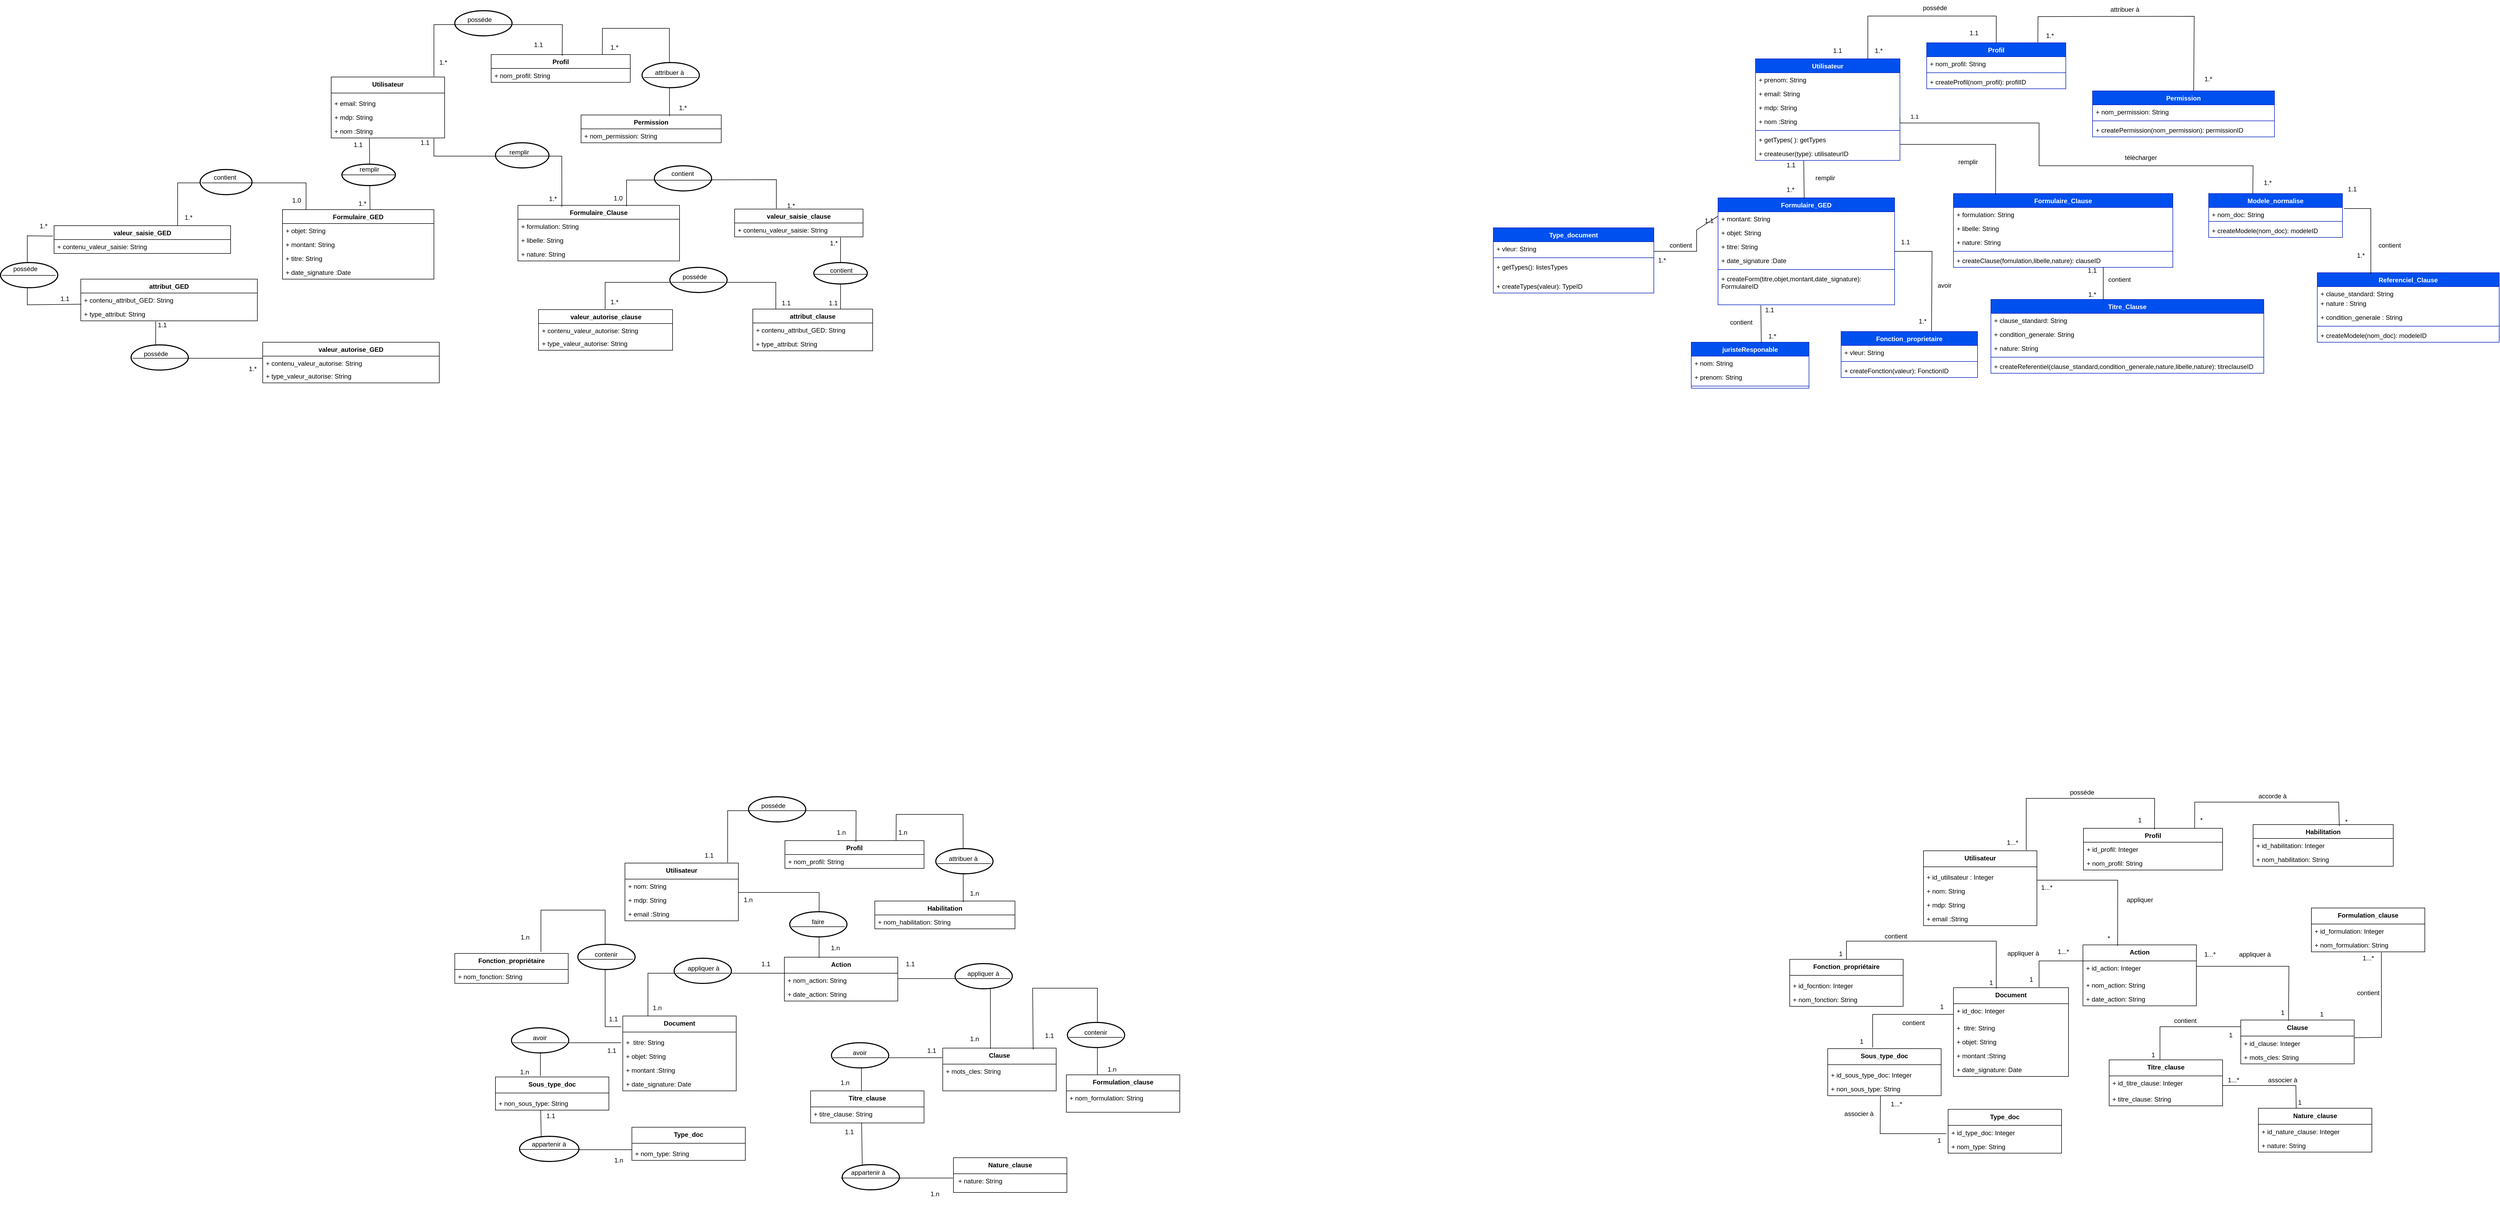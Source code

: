 <mxfile version="25.0.1">
  <diagram name="Page-1" id="ikrtR43MD53WfM-FIgKl">
    <mxGraphModel dx="4778" dy="1174" grid="1" gridSize="10" guides="1" tooltips="1" connect="1" arrows="1" fold="1" page="0" pageScale="1" pageWidth="827" pageHeight="1169" math="0" shadow="0">
      <root>
        <mxCell id="0" />
        <mxCell id="1" parent="0" />
        <mxCell id="nA2KC3KWcX7D_jSppBY0-63" value="" style="endArrow=none;html=1;rounded=0;exitX=0.491;exitY=0.01;exitDx=0;exitDy=0;exitPerimeter=0;entryX=0.337;entryY=1.034;entryDx=0;entryDy=0;entryPerimeter=0;" parent="1" edge="1">
          <mxGeometry relative="1" as="geometry">
            <mxPoint x="-1600" y="548" as="sourcePoint" />
            <mxPoint x="-1600" y="414" as="targetPoint" />
            <Array as="points" />
          </mxGeometry>
        </mxCell>
        <mxCell id="vAt8VJ0llriLFY1swE5i-120" value="" style="strokeWidth=2;html=1;shape=mxgraph.flowchart.start_1;whiteSpace=wrap;" parent="1" vertex="1">
          <mxGeometry x="-2245" y="237" width="100" height="47" as="geometry" />
        </mxCell>
        <mxCell id="o29MgXdeJ4gyZxegB0iu-1" value="Utilisateur" style="swimlane;fontStyle=1;align=center;verticalAlign=top;childLayout=stackLayout;horizontal=1;startSize=26;horizontalStack=0;resizeParent=1;resizeParentMax=0;resizeLast=0;collapsible=1;marginBottom=0;whiteSpace=wrap;html=1;fillColor=#0050ef;fontColor=#ffffff;strokeColor=#001DBC;" parent="1" vertex="1">
          <mxGeometry x="110" y="80" width="270" height="190" as="geometry" />
        </mxCell>
        <mxCell id="o29MgXdeJ4gyZxegB0iu-6" value="+ prenom: String" style="text;strokeColor=none;fillColor=none;align=left;verticalAlign=top;spacingLeft=4;spacingRight=4;overflow=hidden;rotatable=0;points=[[0,0.5],[1,0.5]];portConstraint=eastwest;whiteSpace=wrap;html=1;" parent="o29MgXdeJ4gyZxegB0iu-1" vertex="1">
          <mxGeometry y="26" width="270" height="26" as="geometry" />
        </mxCell>
        <mxCell id="o29MgXdeJ4gyZxegB0iu-7" value="+ email: String" style="text;strokeColor=none;fillColor=none;align=left;verticalAlign=top;spacingLeft=4;spacingRight=4;overflow=hidden;rotatable=0;points=[[0,0.5],[1,0.5]];portConstraint=eastwest;whiteSpace=wrap;html=1;" parent="o29MgXdeJ4gyZxegB0iu-1" vertex="1">
          <mxGeometry y="52" width="270" height="26" as="geometry" />
        </mxCell>
        <mxCell id="o29MgXdeJ4gyZxegB0iu-8" value="+ mdp: String" style="text;strokeColor=none;fillColor=none;align=left;verticalAlign=top;spacingLeft=4;spacingRight=4;overflow=hidden;rotatable=0;points=[[0,0.5],[1,0.5]];portConstraint=eastwest;whiteSpace=wrap;html=1;" parent="o29MgXdeJ4gyZxegB0iu-1" vertex="1">
          <mxGeometry y="78" width="270" height="26" as="geometry" />
        </mxCell>
        <mxCell id="o29MgXdeJ4gyZxegB0iu-2" value="+ nom :String&lt;div&gt;&amp;nbsp;&lt;/div&gt;" style="text;strokeColor=none;fillColor=none;align=left;verticalAlign=top;spacingLeft=4;spacingRight=4;overflow=hidden;rotatable=0;points=[[0,0.5],[1,0.5]];portConstraint=eastwest;whiteSpace=wrap;html=1;" parent="o29MgXdeJ4gyZxegB0iu-1" vertex="1">
          <mxGeometry y="104" width="270" height="26" as="geometry" />
        </mxCell>
        <mxCell id="o29MgXdeJ4gyZxegB0iu-3" value="" style="line;strokeWidth=1;fillColor=none;align=left;verticalAlign=middle;spacingTop=-1;spacingLeft=3;spacingRight=3;rotatable=0;labelPosition=right;points=[];portConstraint=eastwest;strokeColor=inherit;" parent="o29MgXdeJ4gyZxegB0iu-1" vertex="1">
          <mxGeometry y="130" width="270" height="8" as="geometry" />
        </mxCell>
        <mxCell id="o29MgXdeJ4gyZxegB0iu-9" value="+ getTypes( ): getTypes" style="text;strokeColor=none;fillColor=none;align=left;verticalAlign=top;spacingLeft=4;spacingRight=4;overflow=hidden;rotatable=0;points=[[0,0.5],[1,0.5]];portConstraint=eastwest;whiteSpace=wrap;html=1;" parent="o29MgXdeJ4gyZxegB0iu-1" vertex="1">
          <mxGeometry y="138" width="270" height="26" as="geometry" />
        </mxCell>
        <mxCell id="o29MgXdeJ4gyZxegB0iu-4" value="+ createuser(type): utilisateurID" style="text;strokeColor=none;fillColor=none;align=left;verticalAlign=top;spacingLeft=4;spacingRight=4;overflow=hidden;rotatable=0;points=[[0,0.5],[1,0.5]];portConstraint=eastwest;whiteSpace=wrap;html=1;" parent="o29MgXdeJ4gyZxegB0iu-1" vertex="1">
          <mxGeometry y="164" width="270" height="26" as="geometry" />
        </mxCell>
        <mxCell id="gmml8ZVOjK3Zs7iJyutP-1" value="Profil" style="swimlane;fontStyle=1;align=center;verticalAlign=top;childLayout=stackLayout;horizontal=1;startSize=26;horizontalStack=0;resizeParent=1;resizeParentMax=0;resizeLast=0;collapsible=1;marginBottom=0;whiteSpace=wrap;html=1;fillColor=#0050ef;fontColor=#ffffff;strokeColor=#001DBC;" parent="1" vertex="1">
          <mxGeometry x="430" y="50" width="260" height="86" as="geometry" />
        </mxCell>
        <mxCell id="gmml8ZVOjK3Zs7iJyutP-2" value="+ nom_profil: String" style="text;strokeColor=none;fillColor=none;align=left;verticalAlign=top;spacingLeft=4;spacingRight=4;overflow=hidden;rotatable=0;points=[[0,0.5],[1,0.5]];portConstraint=eastwest;whiteSpace=wrap;html=1;" parent="gmml8ZVOjK3Zs7iJyutP-1" vertex="1">
          <mxGeometry y="26" width="260" height="26" as="geometry" />
        </mxCell>
        <mxCell id="gmml8ZVOjK3Zs7iJyutP-6" value="" style="line;strokeWidth=1;fillColor=none;align=left;verticalAlign=middle;spacingTop=-1;spacingLeft=3;spacingRight=3;rotatable=0;labelPosition=right;points=[];portConstraint=eastwest;strokeColor=inherit;" parent="gmml8ZVOjK3Zs7iJyutP-1" vertex="1">
          <mxGeometry y="52" width="260" height="8" as="geometry" />
        </mxCell>
        <mxCell id="gmml8ZVOjK3Zs7iJyutP-8" value="+ createProfil(nom_profil): profilID" style="text;strokeColor=none;fillColor=none;align=left;verticalAlign=top;spacingLeft=4;spacingRight=4;overflow=hidden;rotatable=0;points=[[0,0.5],[1,0.5]];portConstraint=eastwest;whiteSpace=wrap;html=1;" parent="gmml8ZVOjK3Zs7iJyutP-1" vertex="1">
          <mxGeometry y="60" width="260" height="26" as="geometry" />
        </mxCell>
        <mxCell id="gmml8ZVOjK3Zs7iJyutP-9" value="Permission" style="swimlane;fontStyle=1;align=center;verticalAlign=top;childLayout=stackLayout;horizontal=1;startSize=26;horizontalStack=0;resizeParent=1;resizeParentMax=0;resizeLast=0;collapsible=1;marginBottom=0;whiteSpace=wrap;html=1;fillColor=#0050ef;strokeColor=#001DBC;fontColor=#ffffff;" parent="1" vertex="1">
          <mxGeometry x="740" y="140" width="340" height="86" as="geometry" />
        </mxCell>
        <mxCell id="gmml8ZVOjK3Zs7iJyutP-10" value="+ nom_permission: String" style="text;strokeColor=none;fillColor=none;align=left;verticalAlign=top;spacingLeft=4;spacingRight=4;overflow=hidden;rotatable=0;points=[[0,0.5],[1,0.5]];portConstraint=eastwest;whiteSpace=wrap;html=1;" parent="gmml8ZVOjK3Zs7iJyutP-9" vertex="1">
          <mxGeometry y="26" width="340" height="26" as="geometry" />
        </mxCell>
        <mxCell id="gmml8ZVOjK3Zs7iJyutP-11" value="" style="line;strokeWidth=1;fillColor=none;align=left;verticalAlign=middle;spacingTop=-1;spacingLeft=3;spacingRight=3;rotatable=0;labelPosition=right;points=[];portConstraint=eastwest;strokeColor=inherit;" parent="gmml8ZVOjK3Zs7iJyutP-9" vertex="1">
          <mxGeometry y="52" width="340" height="8" as="geometry" />
        </mxCell>
        <mxCell id="gmml8ZVOjK3Zs7iJyutP-12" value="+ createPermission(nom_permission): permissionID" style="text;strokeColor=none;fillColor=none;align=left;verticalAlign=top;spacingLeft=4;spacingRight=4;overflow=hidden;rotatable=0;points=[[0,0.5],[1,0.5]];portConstraint=eastwest;whiteSpace=wrap;html=1;" parent="gmml8ZVOjK3Zs7iJyutP-9" vertex="1">
          <mxGeometry y="60" width="340" height="26" as="geometry" />
        </mxCell>
        <mxCell id="gmml8ZVOjK3Zs7iJyutP-13" value="Formulaire_GED" style="swimlane;fontStyle=1;align=center;verticalAlign=top;childLayout=stackLayout;horizontal=1;startSize=26;horizontalStack=0;resizeParent=1;resizeParentMax=0;resizeLast=0;collapsible=1;marginBottom=0;whiteSpace=wrap;html=1;fillColor=#0050ef;fontColor=#ffffff;strokeColor=#001DBC;" parent="1" vertex="1">
          <mxGeometry x="40" y="340" width="330" height="200" as="geometry" />
        </mxCell>
        <mxCell id="gmml8ZVOjK3Zs7iJyutP-16" value="+ montant: String" style="text;strokeColor=none;fillColor=none;align=left;verticalAlign=top;spacingLeft=4;spacingRight=4;overflow=hidden;rotatable=0;points=[[0,0.5],[1,0.5]];portConstraint=eastwest;whiteSpace=wrap;html=1;" parent="gmml8ZVOjK3Zs7iJyutP-13" vertex="1">
          <mxGeometry y="26" width="330" height="26" as="geometry" />
        </mxCell>
        <mxCell id="gmml8ZVOjK3Zs7iJyutP-15" value="+ objet: String" style="text;strokeColor=none;fillColor=none;align=left;verticalAlign=top;spacingLeft=4;spacingRight=4;overflow=hidden;rotatable=0;points=[[0,0.5],[1,0.5]];portConstraint=eastwest;whiteSpace=wrap;html=1;" parent="gmml8ZVOjK3Zs7iJyutP-13" vertex="1">
          <mxGeometry y="52" width="330" height="26" as="geometry" />
        </mxCell>
        <mxCell id="gmml8ZVOjK3Zs7iJyutP-14" value="+ titre&lt;span style=&quot;background-color: initial;&quot;&gt;: String&lt;/span&gt;" style="text;strokeColor=none;fillColor=none;align=left;verticalAlign=top;spacingLeft=4;spacingRight=4;overflow=hidden;rotatable=0;points=[[0,0.5],[1,0.5]];portConstraint=eastwest;whiteSpace=wrap;html=1;" parent="gmml8ZVOjK3Zs7iJyutP-13" vertex="1">
          <mxGeometry y="78" width="330" height="26" as="geometry" />
        </mxCell>
        <mxCell id="gmml8ZVOjK3Zs7iJyutP-17" value="+ date_signature :Date&lt;div&gt;&amp;nbsp;&lt;/div&gt;" style="text;strokeColor=none;fillColor=none;align=left;verticalAlign=top;spacingLeft=4;spacingRight=4;overflow=hidden;rotatable=0;points=[[0,0.5],[1,0.5]];portConstraint=eastwest;whiteSpace=wrap;html=1;" parent="gmml8ZVOjK3Zs7iJyutP-13" vertex="1">
          <mxGeometry y="104" width="330" height="26" as="geometry" />
        </mxCell>
        <mxCell id="gmml8ZVOjK3Zs7iJyutP-18" value="" style="line;strokeWidth=1;fillColor=none;align=left;verticalAlign=middle;spacingTop=-1;spacingLeft=3;spacingRight=3;rotatable=0;labelPosition=right;points=[];portConstraint=eastwest;strokeColor=inherit;" parent="gmml8ZVOjK3Zs7iJyutP-13" vertex="1">
          <mxGeometry y="130" width="330" height="8" as="geometry" />
        </mxCell>
        <mxCell id="gmml8ZVOjK3Zs7iJyutP-20" value="+ createForm(titre,objet,montant,date_signature): FormulaireID" style="text;strokeColor=none;fillColor=none;align=left;verticalAlign=top;spacingLeft=4;spacingRight=4;overflow=hidden;rotatable=0;points=[[0,0.5],[1,0.5]];portConstraint=eastwest;whiteSpace=wrap;html=1;" parent="gmml8ZVOjK3Zs7iJyutP-13" vertex="1">
          <mxGeometry y="138" width="330" height="62" as="geometry" />
        </mxCell>
        <mxCell id="gmml8ZVOjK3Zs7iJyutP-21" value="Formulaire_Clause" style="swimlane;fontStyle=1;align=center;verticalAlign=top;childLayout=stackLayout;horizontal=1;startSize=26;horizontalStack=0;resizeParent=1;resizeParentMax=0;resizeLast=0;collapsible=1;marginBottom=0;whiteSpace=wrap;html=1;fillColor=#0050ef;fontColor=#ffffff;strokeColor=#001DBC;" parent="1" vertex="1">
          <mxGeometry x="480" y="332" width="410" height="138" as="geometry" />
        </mxCell>
        <mxCell id="gmml8ZVOjK3Zs7iJyutP-22" value="+ formulation: String" style="text;strokeColor=none;fillColor=none;align=left;verticalAlign=top;spacingLeft=4;spacingRight=4;overflow=hidden;rotatable=0;points=[[0,0.5],[1,0.5]];portConstraint=eastwest;whiteSpace=wrap;html=1;" parent="gmml8ZVOjK3Zs7iJyutP-21" vertex="1">
          <mxGeometry y="26" width="410" height="26" as="geometry" />
        </mxCell>
        <mxCell id="gmml8ZVOjK3Zs7iJyutP-23" value="+ libelle: String" style="text;strokeColor=none;fillColor=none;align=left;verticalAlign=top;spacingLeft=4;spacingRight=4;overflow=hidden;rotatable=0;points=[[0,0.5],[1,0.5]];portConstraint=eastwest;whiteSpace=wrap;html=1;" parent="gmml8ZVOjK3Zs7iJyutP-21" vertex="1">
          <mxGeometry y="52" width="410" height="26" as="geometry" />
        </mxCell>
        <mxCell id="gmml8ZVOjK3Zs7iJyutP-24" value="+ nature&lt;span style=&quot;background-color: initial;&quot;&gt;: String&lt;/span&gt;" style="text;strokeColor=none;fillColor=none;align=left;verticalAlign=top;spacingLeft=4;spacingRight=4;overflow=hidden;rotatable=0;points=[[0,0.5],[1,0.5]];portConstraint=eastwest;whiteSpace=wrap;html=1;" parent="gmml8ZVOjK3Zs7iJyutP-21" vertex="1">
          <mxGeometry y="78" width="410" height="26" as="geometry" />
        </mxCell>
        <mxCell id="gmml8ZVOjK3Zs7iJyutP-26" value="" style="line;strokeWidth=1;fillColor=none;align=left;verticalAlign=middle;spacingTop=-1;spacingLeft=3;spacingRight=3;rotatable=0;labelPosition=right;points=[];portConstraint=eastwest;strokeColor=inherit;" parent="gmml8ZVOjK3Zs7iJyutP-21" vertex="1">
          <mxGeometry y="104" width="410" height="8" as="geometry" />
        </mxCell>
        <mxCell id="gmml8ZVOjK3Zs7iJyutP-27" value="+ createClause(fomulation,libelle,nature): clauseID" style="text;strokeColor=none;fillColor=none;align=left;verticalAlign=top;spacingLeft=4;spacingRight=4;overflow=hidden;rotatable=0;points=[[0,0.5],[1,0.5]];portConstraint=eastwest;whiteSpace=wrap;html=1;" parent="gmml8ZVOjK3Zs7iJyutP-21" vertex="1">
          <mxGeometry y="112" width="410" height="26" as="geometry" />
        </mxCell>
        <mxCell id="gmml8ZVOjK3Zs7iJyutP-29" value="Modele_normalise" style="swimlane;fontStyle=1;align=center;verticalAlign=top;childLayout=stackLayout;horizontal=1;startSize=26;horizontalStack=0;resizeParent=1;resizeParentMax=0;resizeLast=0;collapsible=1;marginBottom=0;whiteSpace=wrap;html=1;fillColor=#0050ef;fontColor=#ffffff;strokeColor=#001DBC;" parent="1" vertex="1">
          <mxGeometry x="957" y="332" width="250" height="82" as="geometry" />
        </mxCell>
        <mxCell id="gmml8ZVOjK3Zs7iJyutP-30" value="+ nom_doc: String" style="text;strokeColor=none;fillColor=none;align=left;verticalAlign=top;spacingLeft=4;spacingRight=4;overflow=hidden;rotatable=0;points=[[0,0.5],[1,0.5]];portConstraint=eastwest;whiteSpace=wrap;html=1;" parent="gmml8ZVOjK3Zs7iJyutP-29" vertex="1">
          <mxGeometry y="26" width="250" height="22" as="geometry" />
        </mxCell>
        <mxCell id="gmml8ZVOjK3Zs7iJyutP-31" value="" style="line;strokeWidth=1;fillColor=none;align=left;verticalAlign=middle;spacingTop=-1;spacingLeft=3;spacingRight=3;rotatable=0;labelPosition=right;points=[];portConstraint=eastwest;strokeColor=inherit;" parent="gmml8ZVOjK3Zs7iJyutP-29" vertex="1">
          <mxGeometry y="48" width="250" height="8" as="geometry" />
        </mxCell>
        <mxCell id="gmml8ZVOjK3Zs7iJyutP-32" value="+ createModele(nom_doc): modeleID" style="text;strokeColor=none;fillColor=none;align=left;verticalAlign=top;spacingLeft=4;spacingRight=4;overflow=hidden;rotatable=0;points=[[0,0.5],[1,0.5]];portConstraint=eastwest;whiteSpace=wrap;html=1;" parent="gmml8ZVOjK3Zs7iJyutP-29" vertex="1">
          <mxGeometry y="56" width="250" height="26" as="geometry" />
        </mxCell>
        <mxCell id="gmml8ZVOjK3Zs7iJyutP-33" value="Referenciel_Clause" style="swimlane;fontStyle=1;align=center;verticalAlign=top;childLayout=stackLayout;horizontal=1;startSize=26;horizontalStack=0;resizeParent=1;resizeParentMax=0;resizeLast=0;collapsible=1;marginBottom=0;whiteSpace=wrap;html=1;fillColor=#0050ef;fontColor=#ffffff;strokeColor=#001DBC;" parent="1" vertex="1">
          <mxGeometry x="1160" y="480" width="340" height="130" as="geometry" />
        </mxCell>
        <mxCell id="gmml8ZVOjK3Zs7iJyutP-34" value="+ clause_standard: String" style="text;strokeColor=none;fillColor=none;align=left;verticalAlign=top;spacingLeft=4;spacingRight=4;overflow=hidden;rotatable=0;points=[[0,0.5],[1,0.5]];portConstraint=eastwest;whiteSpace=wrap;html=1;" parent="gmml8ZVOjK3Zs7iJyutP-33" vertex="1">
          <mxGeometry y="26" width="340" height="18" as="geometry" />
        </mxCell>
        <mxCell id="gmml8ZVOjK3Zs7iJyutP-38" value="+ nature : String" style="text;strokeColor=none;fillColor=none;align=left;verticalAlign=top;spacingLeft=4;spacingRight=4;overflow=hidden;rotatable=0;points=[[0,0.5],[1,0.5]];portConstraint=eastwest;whiteSpace=wrap;html=1;" parent="gmml8ZVOjK3Zs7iJyutP-33" vertex="1">
          <mxGeometry y="44" width="340" height="26" as="geometry" />
        </mxCell>
        <mxCell id="gmml8ZVOjK3Zs7iJyutP-37" value="+ condition_generale : String" style="text;strokeColor=none;fillColor=none;align=left;verticalAlign=top;spacingLeft=4;spacingRight=4;overflow=hidden;rotatable=0;points=[[0,0.5],[1,0.5]];portConstraint=eastwest;whiteSpace=wrap;html=1;" parent="gmml8ZVOjK3Zs7iJyutP-33" vertex="1">
          <mxGeometry y="70" width="340" height="26" as="geometry" />
        </mxCell>
        <mxCell id="gmml8ZVOjK3Zs7iJyutP-35" value="" style="line;strokeWidth=1;fillColor=none;align=left;verticalAlign=middle;spacingTop=-1;spacingLeft=3;spacingRight=3;rotatable=0;labelPosition=right;points=[];portConstraint=eastwest;strokeColor=inherit;" parent="gmml8ZVOjK3Zs7iJyutP-33" vertex="1">
          <mxGeometry y="96" width="340" height="8" as="geometry" />
        </mxCell>
        <mxCell id="gmml8ZVOjK3Zs7iJyutP-36" value="+ createModele(nom_doc): modeleID" style="text;strokeColor=none;fillColor=none;align=left;verticalAlign=top;spacingLeft=4;spacingRight=4;overflow=hidden;rotatable=0;points=[[0,0.5],[1,0.5]];portConstraint=eastwest;whiteSpace=wrap;html=1;" parent="gmml8ZVOjK3Zs7iJyutP-33" vertex="1">
          <mxGeometry y="104" width="340" height="26" as="geometry" />
        </mxCell>
        <mxCell id="gmml8ZVOjK3Zs7iJyutP-39" value="Titre_Clause" style="swimlane;fontStyle=1;align=center;verticalAlign=top;childLayout=stackLayout;horizontal=1;startSize=26;horizontalStack=0;resizeParent=1;resizeParentMax=0;resizeLast=0;collapsible=1;marginBottom=0;whiteSpace=wrap;html=1;fillColor=#0050ef;fontColor=#ffffff;strokeColor=#001DBC;" parent="1" vertex="1">
          <mxGeometry x="550" y="530" width="510" height="138" as="geometry" />
        </mxCell>
        <mxCell id="gmml8ZVOjK3Zs7iJyutP-40" value="+ clause_standard: String" style="text;strokeColor=none;fillColor=none;align=left;verticalAlign=top;spacingLeft=4;spacingRight=4;overflow=hidden;rotatable=0;points=[[0,0.5],[1,0.5]];portConstraint=eastwest;whiteSpace=wrap;html=1;" parent="gmml8ZVOjK3Zs7iJyutP-39" vertex="1">
          <mxGeometry y="26" width="510" height="26" as="geometry" />
        </mxCell>
        <mxCell id="gmml8ZVOjK3Zs7iJyutP-41" value="+ condition_generale: String" style="text;strokeColor=none;fillColor=none;align=left;verticalAlign=top;spacingLeft=4;spacingRight=4;overflow=hidden;rotatable=0;points=[[0,0.5],[1,0.5]];portConstraint=eastwest;whiteSpace=wrap;html=1;" parent="gmml8ZVOjK3Zs7iJyutP-39" vertex="1">
          <mxGeometry y="52" width="510" height="26" as="geometry" />
        </mxCell>
        <mxCell id="gmml8ZVOjK3Zs7iJyutP-42" value="+ nature&lt;span style=&quot;background-color: initial;&quot;&gt;: String&lt;/span&gt;" style="text;strokeColor=none;fillColor=none;align=left;verticalAlign=top;spacingLeft=4;spacingRight=4;overflow=hidden;rotatable=0;points=[[0,0.5],[1,0.5]];portConstraint=eastwest;whiteSpace=wrap;html=1;" parent="gmml8ZVOjK3Zs7iJyutP-39" vertex="1">
          <mxGeometry y="78" width="510" height="26" as="geometry" />
        </mxCell>
        <mxCell id="gmml8ZVOjK3Zs7iJyutP-43" value="" style="line;strokeWidth=1;fillColor=none;align=left;verticalAlign=middle;spacingTop=-1;spacingLeft=3;spacingRight=3;rotatable=0;labelPosition=right;points=[];portConstraint=eastwest;strokeColor=inherit;" parent="gmml8ZVOjK3Zs7iJyutP-39" vertex="1">
          <mxGeometry y="104" width="510" height="8" as="geometry" />
        </mxCell>
        <mxCell id="gmml8ZVOjK3Zs7iJyutP-44" value="+ createReferentiel(clause_standard,condition_generale,nature,libelle,nature): titreclauseID" style="text;strokeColor=none;fillColor=none;align=left;verticalAlign=top;spacingLeft=4;spacingRight=4;overflow=hidden;rotatable=0;points=[[0,0.5],[1,0.5]];portConstraint=eastwest;whiteSpace=wrap;html=1;" parent="gmml8ZVOjK3Zs7iJyutP-39" vertex="1">
          <mxGeometry y="112" width="510" height="26" as="geometry" />
        </mxCell>
        <mxCell id="gmml8ZVOjK3Zs7iJyutP-45" value="Fonction_proprietaire" style="swimlane;fontStyle=1;align=center;verticalAlign=top;childLayout=stackLayout;horizontal=1;startSize=26;horizontalStack=0;resizeParent=1;resizeParentMax=0;resizeLast=0;collapsible=1;marginBottom=0;whiteSpace=wrap;html=1;fillColor=#0050ef;fontColor=#ffffff;strokeColor=#001DBC;" parent="1" vertex="1">
          <mxGeometry x="270" y="590" width="255" height="86" as="geometry" />
        </mxCell>
        <mxCell id="gmml8ZVOjK3Zs7iJyutP-46" value="+ vleur: String" style="text;strokeColor=none;fillColor=none;align=left;verticalAlign=top;spacingLeft=4;spacingRight=4;overflow=hidden;rotatable=0;points=[[0,0.5],[1,0.5]];portConstraint=eastwest;whiteSpace=wrap;html=1;" parent="gmml8ZVOjK3Zs7iJyutP-45" vertex="1">
          <mxGeometry y="26" width="255" height="26" as="geometry" />
        </mxCell>
        <mxCell id="gmml8ZVOjK3Zs7iJyutP-49" value="" style="line;strokeWidth=1;fillColor=none;align=left;verticalAlign=middle;spacingTop=-1;spacingLeft=3;spacingRight=3;rotatable=0;labelPosition=right;points=[];portConstraint=eastwest;strokeColor=inherit;" parent="gmml8ZVOjK3Zs7iJyutP-45" vertex="1">
          <mxGeometry y="52" width="255" height="8" as="geometry" />
        </mxCell>
        <mxCell id="gmml8ZVOjK3Zs7iJyutP-50" value="+ createFonction(valeur): FonctionID" style="text;strokeColor=none;fillColor=none;align=left;verticalAlign=top;spacingLeft=4;spacingRight=4;overflow=hidden;rotatable=0;points=[[0,0.5],[1,0.5]];portConstraint=eastwest;whiteSpace=wrap;html=1;" parent="gmml8ZVOjK3Zs7iJyutP-45" vertex="1">
          <mxGeometry y="60" width="255" height="26" as="geometry" />
        </mxCell>
        <mxCell id="gmml8ZVOjK3Zs7iJyutP-51" value="juristeResponable" style="swimlane;fontStyle=1;align=center;verticalAlign=top;childLayout=stackLayout;horizontal=1;startSize=26;horizontalStack=0;resizeParent=1;resizeParentMax=0;resizeLast=0;collapsible=1;marginBottom=0;whiteSpace=wrap;html=1;fillColor=#0050ef;fontColor=#ffffff;strokeColor=#001DBC;" parent="1" vertex="1">
          <mxGeometry x="-10" y="610" width="220" height="86" as="geometry" />
        </mxCell>
        <mxCell id="gmml8ZVOjK3Zs7iJyutP-52" value="+ nom: String" style="text;strokeColor=none;fillColor=none;align=left;verticalAlign=top;spacingLeft=4;spacingRight=4;overflow=hidden;rotatable=0;points=[[0,0.5],[1,0.5]];portConstraint=eastwest;whiteSpace=wrap;html=1;" parent="gmml8ZVOjK3Zs7iJyutP-51" vertex="1">
          <mxGeometry y="26" width="220" height="26" as="geometry" />
        </mxCell>
        <mxCell id="gmml8ZVOjK3Zs7iJyutP-55" value="+ prenom: String" style="text;strokeColor=none;fillColor=none;align=left;verticalAlign=top;spacingLeft=4;spacingRight=4;overflow=hidden;rotatable=0;points=[[0,0.5],[1,0.5]];portConstraint=eastwest;whiteSpace=wrap;html=1;" parent="gmml8ZVOjK3Zs7iJyutP-51" vertex="1">
          <mxGeometry y="52" width="220" height="26" as="geometry" />
        </mxCell>
        <mxCell id="gmml8ZVOjK3Zs7iJyutP-53" value="" style="line;strokeWidth=1;fillColor=none;align=left;verticalAlign=middle;spacingTop=-1;spacingLeft=3;spacingRight=3;rotatable=0;labelPosition=right;points=[];portConstraint=eastwest;strokeColor=inherit;" parent="gmml8ZVOjK3Zs7iJyutP-51" vertex="1">
          <mxGeometry y="78" width="220" height="8" as="geometry" />
        </mxCell>
        <mxCell id="gmml8ZVOjK3Zs7iJyutP-56" value="Type_document" style="swimlane;fontStyle=1;align=center;verticalAlign=top;childLayout=stackLayout;horizontal=1;startSize=26;horizontalStack=0;resizeParent=1;resizeParentMax=0;resizeLast=0;collapsible=1;marginBottom=0;whiteSpace=wrap;html=1;fillColor=#0050ef;fontColor=#ffffff;strokeColor=#001DBC;" parent="1" vertex="1">
          <mxGeometry x="-380" y="396" width="300" height="122" as="geometry" />
        </mxCell>
        <mxCell id="gmml8ZVOjK3Zs7iJyutP-57" value="+ vleur: String" style="text;strokeColor=none;fillColor=none;align=left;verticalAlign=top;spacingLeft=4;spacingRight=4;overflow=hidden;rotatable=0;points=[[0,0.5],[1,0.5]];portConstraint=eastwest;whiteSpace=wrap;html=1;" parent="gmml8ZVOjK3Zs7iJyutP-56" vertex="1">
          <mxGeometry y="26" width="300" height="26" as="geometry" />
        </mxCell>
        <mxCell id="gmml8ZVOjK3Zs7iJyutP-58" value="" style="line;strokeWidth=1;fillColor=none;align=left;verticalAlign=middle;spacingTop=-1;spacingLeft=3;spacingRight=3;rotatable=0;labelPosition=right;points=[];portConstraint=eastwest;strokeColor=inherit;" parent="gmml8ZVOjK3Zs7iJyutP-56" vertex="1">
          <mxGeometry y="52" width="300" height="8" as="geometry" />
        </mxCell>
        <mxCell id="gmml8ZVOjK3Zs7iJyutP-60" value="+ getTypes(): listesTypes" style="text;strokeColor=none;fillColor=none;align=left;verticalAlign=top;spacingLeft=4;spacingRight=4;overflow=hidden;rotatable=0;points=[[0,0.5],[1,0.5]];portConstraint=eastwest;whiteSpace=wrap;html=1;" parent="gmml8ZVOjK3Zs7iJyutP-56" vertex="1">
          <mxGeometry y="60" width="300" height="36" as="geometry" />
        </mxCell>
        <mxCell id="gmml8ZVOjK3Zs7iJyutP-59" value="+ createTypes(valeur): TypeID" style="text;strokeColor=none;fillColor=none;align=left;verticalAlign=top;spacingLeft=4;spacingRight=4;overflow=hidden;rotatable=0;points=[[0,0.5],[1,0.5]];portConstraint=eastwest;whiteSpace=wrap;html=1;" parent="gmml8ZVOjK3Zs7iJyutP-56" vertex="1">
          <mxGeometry y="96" width="300" height="26" as="geometry" />
        </mxCell>
        <mxCell id="gmml8ZVOjK3Zs7iJyutP-79" value="" style="endArrow=none;html=1;rounded=0;exitX=0.488;exitY=0.012;exitDx=0;exitDy=0;exitPerimeter=0;entryX=0.334;entryY=1.068;entryDx=0;entryDy=0;entryPerimeter=0;" parent="1" edge="1">
          <mxGeometry relative="1" as="geometry">
            <mxPoint x="201.04" y="341.4" as="sourcePoint" />
            <mxPoint x="200.18" y="270.768" as="targetPoint" />
            <Array as="points" />
          </mxGeometry>
        </mxCell>
        <mxCell id="gmml8ZVOjK3Zs7iJyutP-80" value="" style="endArrow=none;html=1;rounded=0;entryX=0.192;entryY=0.039;entryDx=0;entryDy=0;entryPerimeter=0;" parent="1" edge="1">
          <mxGeometry relative="1" as="geometry">
            <mxPoint x="380" y="240" as="sourcePoint" />
            <mxPoint x="558.72" y="334.382" as="targetPoint" />
            <Array as="points">
              <mxPoint x="390" y="240" />
              <mxPoint x="480" y="240" />
              <mxPoint x="559" y="240" />
            </Array>
          </mxGeometry>
        </mxCell>
        <mxCell id="gmml8ZVOjK3Zs7iJyutP-81" value="" style="endArrow=none;html=1;rounded=0;exitX=0.488;exitY=0.012;exitDx=0;exitDy=0;exitPerimeter=0;entryX=0.334;entryY=1.068;entryDx=0;entryDy=0;entryPerimeter=0;" parent="1" edge="1">
          <mxGeometry relative="1" as="geometry">
            <mxPoint x="120.86" y="611.63" as="sourcePoint" />
            <mxPoint x="120.0" y="540.998" as="targetPoint" />
            <Array as="points" />
          </mxGeometry>
        </mxCell>
        <mxCell id="gmml8ZVOjK3Zs7iJyutP-84" value="" style="endArrow=none;html=1;rounded=0;entryX=-0.001;entryY=0.324;entryDx=0;entryDy=0;entryPerimeter=0;" parent="1" target="gmml8ZVOjK3Zs7iJyutP-16" edge="1">
          <mxGeometry relative="1" as="geometry">
            <mxPoint x="-80" y="440" as="sourcePoint" />
            <mxPoint x="120" y="371" as="targetPoint" />
            <Array as="points">
              <mxPoint y="440" />
              <mxPoint y="400" />
            </Array>
          </mxGeometry>
        </mxCell>
        <mxCell id="gmml8ZVOjK3Zs7iJyutP-85" value="" style="endArrow=none;html=1;rounded=0;entryX=0.5;entryY=0;entryDx=0;entryDy=0;" parent="1" target="gmml8ZVOjK3Zs7iJyutP-1" edge="1">
          <mxGeometry relative="1" as="geometry">
            <mxPoint x="320" y="80" as="sourcePoint" />
            <mxPoint x="468.72" y="64.882" as="targetPoint" />
            <Array as="points">
              <mxPoint x="320" y="80" />
              <mxPoint x="320" />
              <mxPoint x="560" />
            </Array>
          </mxGeometry>
        </mxCell>
        <mxCell id="gmml8ZVOjK3Zs7iJyutP-86" value="" style="endArrow=none;html=1;rounded=0;exitX=0.799;exitY=-0.009;exitDx=0;exitDy=0;exitPerimeter=0;" parent="1" source="gmml8ZVOjK3Zs7iJyutP-1" edge="1">
          <mxGeometry relative="1" as="geometry">
            <mxPoint x="750" as="sourcePoint" />
            <mxPoint x="929" y="140" as="targetPoint" />
            <Array as="points">
              <mxPoint x="638" y="1" />
              <mxPoint x="930" y="0.5" />
            </Array>
          </mxGeometry>
        </mxCell>
        <mxCell id="gmml8ZVOjK3Zs7iJyutP-87" value="" style="endArrow=none;html=1;rounded=0;entryX=0.33;entryY=0.005;entryDx=0;entryDy=0;entryPerimeter=0;" parent="1" target="gmml8ZVOjK3Zs7iJyutP-29" edge="1">
          <mxGeometry relative="1" as="geometry">
            <mxPoint x="380" y="190" as="sourcePoint" />
            <mxPoint x="1020" y="330" as="targetPoint" />
            <Array as="points">
              <mxPoint x="380" y="200" />
              <mxPoint x="640" y="200" />
              <mxPoint x="640" y="280" />
              <mxPoint x="1040" y="280" />
            </Array>
          </mxGeometry>
        </mxCell>
        <mxCell id="gmml8ZVOjK3Zs7iJyutP-112" value="1.1" style="edgeLabel;html=1;align=center;verticalAlign=middle;resizable=0;points=[];" parent="gmml8ZVOjK3Zs7iJyutP-87" vertex="1" connectable="0">
          <mxGeometry x="-0.909" y="12" relative="1" as="geometry">
            <mxPoint as="offset" />
          </mxGeometry>
        </mxCell>
        <mxCell id="gmml8ZVOjK3Zs7iJyutP-88" value="" style="endArrow=none;html=1;rounded=0;entryX=0.471;entryY=0.02;entryDx=0;entryDy=0;entryPerimeter=0;" parent="1" edge="1">
          <mxGeometry relative="1" as="geometry">
            <mxPoint x="1210" y="360" as="sourcePoint" />
            <mxPoint x="1260.14" y="482.6" as="targetPoint" />
            <Array as="points">
              <mxPoint x="1220" y="360" />
              <mxPoint x="1260" y="360" />
            </Array>
          </mxGeometry>
        </mxCell>
        <mxCell id="gmml8ZVOjK3Zs7iJyutP-90" value="posséde" style="text;html=1;align=center;verticalAlign=middle;resizable=0;points=[];autosize=1;strokeColor=none;fillColor=none;" parent="1" vertex="1">
          <mxGeometry x="410" y="-30" width="70" height="30" as="geometry" />
        </mxCell>
        <mxCell id="gmml8ZVOjK3Zs7iJyutP-91" value="attribuer à" style="text;html=1;align=center;verticalAlign=middle;resizable=0;points=[];autosize=1;strokeColor=none;fillColor=none;" parent="1" vertex="1">
          <mxGeometry x="760" y="-27" width="80" height="30" as="geometry" />
        </mxCell>
        <mxCell id="gmml8ZVOjK3Zs7iJyutP-93" value="télécharger" style="text;html=1;align=center;verticalAlign=middle;resizable=0;points=[];autosize=1;strokeColor=none;fillColor=none;" parent="1" vertex="1">
          <mxGeometry x="790" y="250" width="80" height="30" as="geometry" />
        </mxCell>
        <mxCell id="gmml8ZVOjK3Zs7iJyutP-95" value="contient" style="text;html=1;align=center;verticalAlign=middle;resizable=0;points=[];autosize=1;strokeColor=none;fillColor=none;" parent="1" vertex="1">
          <mxGeometry x="1260" y="414" width="70" height="30" as="geometry" />
        </mxCell>
        <mxCell id="gmml8ZVOjK3Zs7iJyutP-96" value="remplir" style="text;html=1;align=center;verticalAlign=middle;resizable=0;points=[];autosize=1;strokeColor=none;fillColor=none;" parent="1" vertex="1">
          <mxGeometry x="477" y="258" width="60" height="30" as="geometry" />
        </mxCell>
        <mxCell id="gmml8ZVOjK3Zs7iJyutP-98" value="remplir" style="text;html=1;align=center;verticalAlign=middle;resizable=0;points=[];autosize=1;strokeColor=none;fillColor=none;" parent="1" vertex="1">
          <mxGeometry x="210" y="288" width="60" height="30" as="geometry" />
        </mxCell>
        <mxCell id="gmml8ZVOjK3Zs7iJyutP-99" value="contient" style="text;html=1;align=center;verticalAlign=middle;resizable=0;points=[];autosize=1;strokeColor=none;fillColor=none;" parent="1" vertex="1">
          <mxGeometry x="-65" y="414" width="70" height="30" as="geometry" />
        </mxCell>
        <mxCell id="gmml8ZVOjK3Zs7iJyutP-100" value="contient" style="text;html=1;align=center;verticalAlign=middle;resizable=0;points=[];autosize=1;strokeColor=none;fillColor=none;" parent="1" vertex="1">
          <mxGeometry x="48" y="558" width="70" height="30" as="geometry" />
        </mxCell>
        <mxCell id="gmml8ZVOjK3Zs7iJyutP-102" value="" style="endArrow=none;html=1;rounded=0;entryX=0.334;entryY=1.068;entryDx=0;entryDy=0;entryPerimeter=0;" parent="1" edge="1">
          <mxGeometry relative="1" as="geometry">
            <mxPoint x="760" y="530" as="sourcePoint" />
            <mxPoint x="760" y="469.368" as="targetPoint" />
            <Array as="points" />
          </mxGeometry>
        </mxCell>
        <mxCell id="gmml8ZVOjK3Zs7iJyutP-103" value="contient" style="text;html=1;align=center;verticalAlign=middle;resizable=0;points=[];autosize=1;strokeColor=none;fillColor=none;" parent="1" vertex="1">
          <mxGeometry x="755" y="478" width="70" height="30" as="geometry" />
        </mxCell>
        <mxCell id="gmml8ZVOjK3Zs7iJyutP-106" value="1.1" style="text;html=1;align=center;verticalAlign=middle;resizable=0;points=[];autosize=1;strokeColor=none;fillColor=none;" parent="1" vertex="1">
          <mxGeometry x="245" y="52" width="35" height="26" as="geometry" />
        </mxCell>
        <mxCell id="gmml8ZVOjK3Zs7iJyutP-108" value="1.*" style="text;html=1;align=center;verticalAlign=middle;resizable=0;points=[];autosize=1;strokeColor=none;fillColor=none;" parent="1" vertex="1">
          <mxGeometry x="323" y="52" width="33" height="26" as="geometry" />
        </mxCell>
        <mxCell id="gmml8ZVOjK3Zs7iJyutP-109" value="1.1" style="text;html=1;align=center;verticalAlign=middle;resizable=0;points=[];autosize=1;strokeColor=none;fillColor=none;" parent="1" vertex="1">
          <mxGeometry x="500" y="19" width="35" height="26" as="geometry" />
        </mxCell>
        <mxCell id="gmml8ZVOjK3Zs7iJyutP-110" value="1.*" style="text;html=1;align=center;verticalAlign=middle;resizable=0;points=[];autosize=1;strokeColor=none;fillColor=none;" parent="1" vertex="1">
          <mxGeometry x="643" y="24" width="33" height="26" as="geometry" />
        </mxCell>
        <mxCell id="gmml8ZVOjK3Zs7iJyutP-111" value="1.*" style="text;html=1;align=center;verticalAlign=middle;resizable=0;points=[];autosize=1;strokeColor=none;fillColor=none;" parent="1" vertex="1">
          <mxGeometry x="939" y="105" width="33" height="26" as="geometry" />
        </mxCell>
        <mxCell id="gmml8ZVOjK3Zs7iJyutP-113" value="1.*" style="text;html=1;align=center;verticalAlign=middle;resizable=0;points=[];autosize=1;strokeColor=none;fillColor=none;" parent="1" vertex="1">
          <mxGeometry x="1050" y="299" width="33" height="26" as="geometry" />
        </mxCell>
        <mxCell id="gmml8ZVOjK3Zs7iJyutP-114" value="1.1" style="text;html=1;align=center;verticalAlign=middle;resizable=0;points=[];autosize=1;strokeColor=none;fillColor=none;" parent="1" vertex="1">
          <mxGeometry x="1207" y="311" width="35" height="26" as="geometry" />
        </mxCell>
        <mxCell id="gmml8ZVOjK3Zs7iJyutP-115" value="1.*" style="text;html=1;align=center;verticalAlign=middle;resizable=0;points=[];autosize=1;strokeColor=none;fillColor=none;" parent="1" vertex="1">
          <mxGeometry x="1224" y="435" width="33" height="26" as="geometry" />
        </mxCell>
        <mxCell id="gmml8ZVOjK3Zs7iJyutP-116" value="1.1" style="text;html=1;align=center;verticalAlign=middle;resizable=0;points=[];autosize=1;strokeColor=none;fillColor=none;" parent="1" vertex="1">
          <mxGeometry x="721" y="463" width="35" height="26" as="geometry" />
        </mxCell>
        <mxCell id="gmml8ZVOjK3Zs7iJyutP-117" value="1.*" style="text;html=1;align=center;verticalAlign=middle;resizable=0;points=[];autosize=1;strokeColor=none;fillColor=none;" parent="1" vertex="1">
          <mxGeometry x="722" y="508" width="33" height="26" as="geometry" />
        </mxCell>
        <mxCell id="gmml8ZVOjK3Zs7iJyutP-119" value="1.*" style="text;html=1;align=center;verticalAlign=middle;resizable=0;points=[];autosize=1;strokeColor=none;fillColor=none;" parent="1" vertex="1">
          <mxGeometry x="405" y="558" width="33" height="26" as="geometry" />
        </mxCell>
        <mxCell id="gmml8ZVOjK3Zs7iJyutP-122" value="1.1" style="text;html=1;align=center;verticalAlign=middle;resizable=0;points=[];autosize=1;strokeColor=none;fillColor=none;" parent="1" vertex="1">
          <mxGeometry x="118" y="537" width="35" height="26" as="geometry" />
        </mxCell>
        <mxCell id="gmml8ZVOjK3Zs7iJyutP-125" value="1.*" style="text;html=1;align=center;verticalAlign=middle;resizable=0;points=[];autosize=1;strokeColor=none;fillColor=none;" parent="1" vertex="1">
          <mxGeometry x="124.5" y="586" width="33" height="26" as="geometry" />
        </mxCell>
        <mxCell id="gmml8ZVOjK3Zs7iJyutP-126" value="1.1" style="text;html=1;align=center;verticalAlign=middle;resizable=0;points=[];autosize=1;strokeColor=none;fillColor=none;" parent="1" vertex="1">
          <mxGeometry x="5" y="370" width="35" height="26" as="geometry" />
        </mxCell>
        <mxCell id="gmml8ZVOjK3Zs7iJyutP-127" value="1.*" style="text;html=1;align=center;verticalAlign=middle;resizable=0;points=[];autosize=1;strokeColor=none;fillColor=none;" parent="1" vertex="1">
          <mxGeometry x="-82" y="444" width="33" height="26" as="geometry" />
        </mxCell>
        <mxCell id="gmml8ZVOjK3Zs7iJyutP-128" value="1.1" style="text;html=1;align=center;verticalAlign=middle;resizable=0;points=[];autosize=1;strokeColor=none;fillColor=none;" parent="1" vertex="1">
          <mxGeometry x="158" y="266" width="35" height="26" as="geometry" />
        </mxCell>
        <mxCell id="gmml8ZVOjK3Zs7iJyutP-129" value="1.*" style="text;html=1;align=center;verticalAlign=middle;resizable=0;points=[];autosize=1;strokeColor=none;fillColor=none;" parent="1" vertex="1">
          <mxGeometry x="158" y="312" width="33" height="26" as="geometry" />
        </mxCell>
        <mxCell id="gmml8ZVOjK3Zs7iJyutP-134" value="" style="endArrow=none;html=1;rounded=0;" parent="1" edge="1">
          <mxGeometry relative="1" as="geometry">
            <mxPoint x="370" y="440.07" as="sourcePoint" />
            <mxPoint x="439" y="590" as="targetPoint" />
            <Array as="points">
              <mxPoint x="380" y="440.07" />
              <mxPoint x="440" y="440" />
            </Array>
          </mxGeometry>
        </mxCell>
        <mxCell id="gmml8ZVOjK3Zs7iJyutP-135" value="avoir" style="text;html=1;align=center;verticalAlign=middle;resizable=0;points=[];autosize=1;strokeColor=none;fillColor=none;" parent="1" vertex="1">
          <mxGeometry x="438" y="489" width="50" height="30" as="geometry" />
        </mxCell>
        <mxCell id="gmml8ZVOjK3Zs7iJyutP-136" value="1.1" style="text;html=1;align=center;verticalAlign=middle;resizable=0;points=[];autosize=1;strokeColor=none;fillColor=none;" parent="1" vertex="1">
          <mxGeometry x="370" y="408" width="40" height="30" as="geometry" />
        </mxCell>
        <mxCell id="vAt8VJ0llriLFY1swE5i-1" value="Utilisateur" style="swimlane;fontStyle=1;align=center;verticalAlign=top;childLayout=stackLayout;horizontal=1;startSize=30;horizontalStack=0;resizeParent=1;resizeParentMax=0;resizeLast=0;collapsible=1;marginBottom=0;whiteSpace=wrap;html=1;" parent="1" vertex="1">
          <mxGeometry x="-2552" y="114" width="212" height="114" as="geometry" />
        </mxCell>
        <mxCell id="vAt8VJ0llriLFY1swE5i-2" value="+ prenom: String" style="text;strokeColor=none;fillColor=none;align=left;verticalAlign=top;spacingLeft=4;spacingRight=4;overflow=hidden;rotatable=0;points=[[0,0.5],[1,0.5]];portConstraint=eastwest;whiteSpace=wrap;html=1;" parent="vAt8VJ0llriLFY1swE5i-1" vertex="1">
          <mxGeometry y="30" width="212" height="6" as="geometry" />
        </mxCell>
        <mxCell id="vAt8VJ0llriLFY1swE5i-3" value="+ email: String" style="text;strokeColor=none;fillColor=none;align=left;verticalAlign=top;spacingLeft=4;spacingRight=4;overflow=hidden;rotatable=0;points=[[0,0.5],[1,0.5]];portConstraint=eastwest;whiteSpace=wrap;html=1;" parent="vAt8VJ0llriLFY1swE5i-1" vertex="1">
          <mxGeometry y="36" width="212" height="26" as="geometry" />
        </mxCell>
        <mxCell id="vAt8VJ0llriLFY1swE5i-4" value="+ mdp: String" style="text;strokeColor=none;fillColor=none;align=left;verticalAlign=top;spacingLeft=4;spacingRight=4;overflow=hidden;rotatable=0;points=[[0,0.5],[1,0.5]];portConstraint=eastwest;whiteSpace=wrap;html=1;" parent="vAt8VJ0llriLFY1swE5i-1" vertex="1">
          <mxGeometry y="62" width="212" height="26" as="geometry" />
        </mxCell>
        <mxCell id="vAt8VJ0llriLFY1swE5i-5" value="+ nom :String&lt;div&gt;&amp;nbsp;&lt;/div&gt;" style="text;strokeColor=none;fillColor=none;align=left;verticalAlign=top;spacingLeft=4;spacingRight=4;overflow=hidden;rotatable=0;points=[[0,0.5],[1,0.5]];portConstraint=eastwest;whiteSpace=wrap;html=1;" parent="vAt8VJ0llriLFY1swE5i-1" vertex="1">
          <mxGeometry y="88" width="212" height="26" as="geometry" />
        </mxCell>
        <mxCell id="vAt8VJ0llriLFY1swE5i-9" value="Profil" style="swimlane;fontStyle=1;align=center;verticalAlign=top;childLayout=stackLayout;horizontal=1;startSize=26;horizontalStack=0;resizeParent=1;resizeParentMax=0;resizeLast=0;collapsible=1;marginBottom=0;whiteSpace=wrap;html=1;" parent="1" vertex="1">
          <mxGeometry x="-2253" y="72" width="260" height="52" as="geometry" />
        </mxCell>
        <mxCell id="vAt8VJ0llriLFY1swE5i-10" value="+ nom_profil: String" style="text;strokeColor=none;fillColor=none;align=left;verticalAlign=top;spacingLeft=4;spacingRight=4;overflow=hidden;rotatable=0;points=[[0,0.5],[1,0.5]];portConstraint=eastwest;whiteSpace=wrap;html=1;" parent="vAt8VJ0llriLFY1swE5i-9" vertex="1">
          <mxGeometry y="26" width="260" height="26" as="geometry" />
        </mxCell>
        <mxCell id="vAt8VJ0llriLFY1swE5i-13" value="Permission" style="swimlane;fontStyle=1;align=center;verticalAlign=top;childLayout=stackLayout;horizontal=1;startSize=26;horizontalStack=0;resizeParent=1;resizeParentMax=0;resizeLast=0;collapsible=1;marginBottom=0;whiteSpace=wrap;html=1;" parent="1" vertex="1">
          <mxGeometry x="-2085" y="185" width="262" height="52" as="geometry" />
        </mxCell>
        <mxCell id="vAt8VJ0llriLFY1swE5i-14" value="+ nom_permission: String" style="text;strokeColor=none;fillColor=none;align=left;verticalAlign=top;spacingLeft=4;spacingRight=4;overflow=hidden;rotatable=0;points=[[0,0.5],[1,0.5]];portConstraint=eastwest;whiteSpace=wrap;html=1;" parent="vAt8VJ0llriLFY1swE5i-13" vertex="1">
          <mxGeometry y="26" width="262" height="26" as="geometry" />
        </mxCell>
        <mxCell id="vAt8VJ0llriLFY1swE5i-17" value="Formulaire_GED" style="swimlane;fontStyle=1;align=center;verticalAlign=top;childLayout=stackLayout;horizontal=1;startSize=26;horizontalStack=0;resizeParent=1;resizeParentMax=0;resizeLast=0;collapsible=1;marginBottom=0;whiteSpace=wrap;html=1;" parent="1" vertex="1">
          <mxGeometry x="-2643" y="362" width="283" height="130" as="geometry" />
        </mxCell>
        <mxCell id="vAt8VJ0llriLFY1swE5i-18" value="+ objet: String" style="text;strokeColor=none;fillColor=none;align=left;verticalAlign=top;spacingLeft=4;spacingRight=4;overflow=hidden;rotatable=0;points=[[0,0.5],[1,0.5]];portConstraint=eastwest;whiteSpace=wrap;html=1;" parent="vAt8VJ0llriLFY1swE5i-17" vertex="1">
          <mxGeometry y="26" width="283" height="26" as="geometry" />
        </mxCell>
        <mxCell id="vAt8VJ0llriLFY1swE5i-19" value="+ montant: String" style="text;strokeColor=none;fillColor=none;align=left;verticalAlign=top;spacingLeft=4;spacingRight=4;overflow=hidden;rotatable=0;points=[[0,0.5],[1,0.5]];portConstraint=eastwest;whiteSpace=wrap;html=1;" parent="vAt8VJ0llriLFY1swE5i-17" vertex="1">
          <mxGeometry y="52" width="283" height="26" as="geometry" />
        </mxCell>
        <mxCell id="vAt8VJ0llriLFY1swE5i-20" value="+ titre&lt;span style=&quot;background-color: initial;&quot;&gt;: String&lt;/span&gt;" style="text;strokeColor=none;fillColor=none;align=left;verticalAlign=top;spacingLeft=4;spacingRight=4;overflow=hidden;rotatable=0;points=[[0,0.5],[1,0.5]];portConstraint=eastwest;whiteSpace=wrap;html=1;" parent="vAt8VJ0llriLFY1swE5i-17" vertex="1">
          <mxGeometry y="78" width="283" height="26" as="geometry" />
        </mxCell>
        <mxCell id="vAt8VJ0llriLFY1swE5i-21" value="+ date_signature :Date&lt;div&gt;&amp;nbsp;&lt;/div&gt;" style="text;strokeColor=none;fillColor=none;align=left;verticalAlign=top;spacingLeft=4;spacingRight=4;overflow=hidden;rotatable=0;points=[[0,0.5],[1,0.5]];portConstraint=eastwest;whiteSpace=wrap;html=1;" parent="vAt8VJ0llriLFY1swE5i-17" vertex="1">
          <mxGeometry y="104" width="283" height="26" as="geometry" />
        </mxCell>
        <mxCell id="vAt8VJ0llriLFY1swE5i-24" value="Formulaire_Clause" style="swimlane;fontStyle=1;align=center;verticalAlign=top;childLayout=stackLayout;horizontal=1;startSize=26;horizontalStack=0;resizeParent=1;resizeParentMax=0;resizeLast=0;collapsible=1;marginBottom=0;whiteSpace=wrap;html=1;" parent="1" vertex="1">
          <mxGeometry x="-2203" y="354" width="302" height="104" as="geometry" />
        </mxCell>
        <mxCell id="vAt8VJ0llriLFY1swE5i-25" value="+ formulation: String" style="text;strokeColor=none;fillColor=none;align=left;verticalAlign=top;spacingLeft=4;spacingRight=4;overflow=hidden;rotatable=0;points=[[0,0.5],[1,0.5]];portConstraint=eastwest;whiteSpace=wrap;html=1;" parent="vAt8VJ0llriLFY1swE5i-24" vertex="1">
          <mxGeometry y="26" width="302" height="26" as="geometry" />
        </mxCell>
        <mxCell id="vAt8VJ0llriLFY1swE5i-26" value="+ libelle: String" style="text;strokeColor=none;fillColor=none;align=left;verticalAlign=top;spacingLeft=4;spacingRight=4;overflow=hidden;rotatable=0;points=[[0,0.5],[1,0.5]];portConstraint=eastwest;whiteSpace=wrap;html=1;" parent="vAt8VJ0llriLFY1swE5i-24" vertex="1">
          <mxGeometry y="52" width="302" height="26" as="geometry" />
        </mxCell>
        <mxCell id="vAt8VJ0llriLFY1swE5i-27" value="+ nature&lt;span style=&quot;background-color: initial;&quot;&gt;: String&lt;/span&gt;" style="text;strokeColor=none;fillColor=none;align=left;verticalAlign=top;spacingLeft=4;spacingRight=4;overflow=hidden;rotatable=0;points=[[0,0.5],[1,0.5]];portConstraint=eastwest;whiteSpace=wrap;html=1;" parent="vAt8VJ0llriLFY1swE5i-24" vertex="1">
          <mxGeometry y="78" width="302" height="26" as="geometry" />
        </mxCell>
        <mxCell id="vAt8VJ0llriLFY1swE5i-68" value="" style="endArrow=none;html=1;rounded=0;exitX=0.578;exitY=0;exitDx=0;exitDy=0;exitPerimeter=0;entryX=0.337;entryY=1.034;entryDx=0;entryDy=0;entryPerimeter=0;" parent="1" source="vAt8VJ0llriLFY1swE5i-17" target="vAt8VJ0llriLFY1swE5i-5" edge="1">
          <mxGeometry relative="1" as="geometry">
            <mxPoint x="-2478.96" y="363.4" as="sourcePoint" />
            <mxPoint x="-2482.36" y="286.44" as="targetPoint" />
            <Array as="points" />
          </mxGeometry>
        </mxCell>
        <mxCell id="vAt8VJ0llriLFY1swE5i-69" value="" style="endArrow=none;html=1;rounded=0;entryX=1.033;entryY=1.083;entryDx=0;entryDy=0;entryPerimeter=0;" parent="1" target="vAt8VJ0llriLFY1swE5i-148" edge="1">
          <mxGeometry relative="1" as="geometry">
            <mxPoint x="-2360" y="229" as="sourcePoint" />
            <mxPoint x="-2124.28" y="356.382" as="targetPoint" />
            <Array as="points">
              <mxPoint x="-2360" y="262" />
              <mxPoint x="-2293" y="262" />
              <mxPoint x="-2203" y="262" />
              <mxPoint x="-2121" y="262" />
            </Array>
          </mxGeometry>
        </mxCell>
        <mxCell id="vAt8VJ0llriLFY1swE5i-72" value="" style="endArrow=none;html=1;rounded=0;entryX=0.503;entryY=0.044;entryDx=0;entryDy=0;entryPerimeter=0;" parent="1" edge="1">
          <mxGeometry relative="1" as="geometry">
            <mxPoint x="-2360" y="96" as="sourcePoint" />
            <mxPoint x="-2120.22" y="74.288" as="targetPoint" />
            <Array as="points">
              <mxPoint x="-2360" y="113" />
              <mxPoint x="-2360" y="96" />
              <mxPoint x="-2360" y="16" />
              <mxPoint x="-2120" y="16" />
            </Array>
          </mxGeometry>
        </mxCell>
        <mxCell id="vAt8VJ0llriLFY1swE5i-73" value="" style="endArrow=none;html=1;rounded=0;exitX=0.799;exitY=-0.009;exitDx=0;exitDy=0;exitPerimeter=0;entryX=0.631;entryY=0.043;entryDx=0;entryDy=0;entryPerimeter=0;" parent="1" source="vAt8VJ0llriLFY1swE5i-9" target="vAt8VJ0llriLFY1swE5i-13" edge="1">
          <mxGeometry relative="1" as="geometry">
            <mxPoint x="-1933" y="22" as="sourcePoint" />
            <mxPoint x="-1760" y="80" as="targetPoint" />
            <Array as="points">
              <mxPoint x="-2045" y="23" />
              <mxPoint x="-1920" y="23" />
            </Array>
          </mxGeometry>
        </mxCell>
        <mxCell id="vAt8VJ0llriLFY1swE5i-90" value="1.*" style="text;html=1;align=center;verticalAlign=middle;resizable=0;points=[];autosize=1;strokeColor=none;fillColor=none;" parent="1" vertex="1">
          <mxGeometry x="-2360" y="74" width="33" height="26" as="geometry" />
        </mxCell>
        <mxCell id="vAt8VJ0llriLFY1swE5i-91" value="1.1" style="text;html=1;align=center;verticalAlign=middle;resizable=0;points=[];autosize=1;strokeColor=none;fillColor=none;" parent="1" vertex="1">
          <mxGeometry x="-2183" y="41" width="35" height="26" as="geometry" />
        </mxCell>
        <mxCell id="vAt8VJ0llriLFY1swE5i-92" value="1.*" style="text;html=1;align=center;verticalAlign=middle;resizable=0;points=[];autosize=1;strokeColor=none;fillColor=none;" parent="1" vertex="1">
          <mxGeometry x="-2040" y="46" width="33" height="26" as="geometry" />
        </mxCell>
        <mxCell id="vAt8VJ0llriLFY1swE5i-93" value="1.*" style="text;html=1;align=center;verticalAlign=middle;resizable=0;points=[];autosize=1;strokeColor=none;fillColor=none;" parent="1" vertex="1">
          <mxGeometry x="-1911.5" y="159" width="33" height="26" as="geometry" />
        </mxCell>
        <mxCell id="vAt8VJ0llriLFY1swE5i-104" value="1.1" style="text;html=1;align=center;verticalAlign=middle;resizable=0;points=[];autosize=1;strokeColor=none;fillColor=none;" parent="1" vertex="1">
          <mxGeometry x="-2520" y="228" width="35" height="26" as="geometry" />
        </mxCell>
        <mxCell id="vAt8VJ0llriLFY1swE5i-105" value="1.*" style="text;html=1;align=center;verticalAlign=middle;resizable=0;points=[];autosize=1;strokeColor=none;fillColor=none;" parent="1" vertex="1">
          <mxGeometry x="-2511" y="338" width="33" height="26" as="geometry" />
        </mxCell>
        <mxCell id="vAt8VJ0llriLFY1swE5i-118" value="" style="strokeWidth=2;html=1;shape=mxgraph.flowchart.start_1;whiteSpace=wrap;" parent="1" vertex="1">
          <mxGeometry x="-2532" y="277" width="100" height="40" as="geometry" />
        </mxCell>
        <mxCell id="vAt8VJ0llriLFY1swE5i-119" value="remplir" style="text;html=1;align=center;verticalAlign=middle;resizable=0;points=[];autosize=1;strokeColor=none;fillColor=none;" parent="1" vertex="1">
          <mxGeometry x="-2511" y="272" width="60" height="30" as="geometry" />
        </mxCell>
        <mxCell id="vAt8VJ0llriLFY1swE5i-121" value="&lt;br&gt;&lt;div&gt;remplir&lt;/div&gt;" style="text;html=1;align=center;verticalAlign=middle;resizable=0;points=[];autosize=1;strokeColor=none;fillColor=none;" parent="1" vertex="1">
          <mxGeometry x="-2231" y="227" width="60" height="40" as="geometry" />
        </mxCell>
        <mxCell id="vAt8VJ0llriLFY1swE5i-137" value="" style="line;strokeWidth=1;fillColor=none;align=left;verticalAlign=middle;spacingTop=-1;spacingLeft=3;spacingRight=3;rotatable=0;labelPosition=right;points=[];portConstraint=eastwest;strokeColor=inherit;" parent="1" vertex="1">
          <mxGeometry x="-2532" y="293" width="99" height="8" as="geometry" />
        </mxCell>
        <mxCell id="vAt8VJ0llriLFY1swE5i-138" value="" style="strokeWidth=2;html=1;shape=mxgraph.flowchart.start_1;whiteSpace=wrap;" parent="1" vertex="1">
          <mxGeometry x="-2321" y="-10" width="107" height="47" as="geometry" />
        </mxCell>
        <mxCell id="vAt8VJ0llriLFY1swE5i-139" value="posséde" style="text;html=1;align=center;verticalAlign=middle;resizable=0;points=[];autosize=1;strokeColor=none;fillColor=none;" parent="1" vertex="1">
          <mxGeometry x="-2310" y="-8" width="70" height="30" as="geometry" />
        </mxCell>
        <mxCell id="vAt8VJ0llriLFY1swE5i-140" value="" style="line;strokeWidth=1;fillColor=none;align=left;verticalAlign=middle;spacingTop=-1;spacingLeft=3;spacingRight=3;rotatable=0;labelPosition=right;points=[];portConstraint=eastwest;strokeColor=inherit;" parent="1" vertex="1">
          <mxGeometry x="-2320" y="10" width="110" height="12" as="geometry" />
        </mxCell>
        <mxCell id="vAt8VJ0llriLFY1swE5i-141" value="" style="strokeWidth=2;html=1;shape=mxgraph.flowchart.start_1;whiteSpace=wrap;" parent="1" vertex="1">
          <mxGeometry x="-1971" y="87" width="107" height="47" as="geometry" />
        </mxCell>
        <mxCell id="vAt8VJ0llriLFY1swE5i-143" value="" style="line;strokeWidth=1;fillColor=none;align=left;verticalAlign=middle;spacingTop=-1;spacingLeft=3;spacingRight=3;rotatable=0;labelPosition=right;points=[];portConstraint=eastwest;strokeColor=inherit;" parent="1" vertex="1">
          <mxGeometry x="-1968" y="109" width="100" height="12" as="geometry" />
        </mxCell>
        <mxCell id="vAt8VJ0llriLFY1swE5i-144" value="attribuer à&amp;nbsp;" style="text;strokeColor=none;align=center;fillColor=none;html=1;verticalAlign=middle;whiteSpace=wrap;rounded=0;" parent="1" vertex="1">
          <mxGeometry x="-1948" y="91" width="60" height="30" as="geometry" />
        </mxCell>
        <mxCell id="vAt8VJ0llriLFY1swE5i-147" value="1.1" style="text;html=1;align=center;verticalAlign=middle;resizable=0;points=[];autosize=1;strokeColor=none;fillColor=none;" parent="1" vertex="1">
          <mxGeometry x="-2395" y="224" width="35" height="26" as="geometry" />
        </mxCell>
        <mxCell id="vAt8VJ0llriLFY1swE5i-148" value="1.*" style="text;html=1;align=center;verticalAlign=middle;resizable=0;points=[];autosize=1;strokeColor=none;fillColor=none;" parent="1" vertex="1">
          <mxGeometry x="-2155" y="329" width="33" height="26" as="geometry" />
        </mxCell>
        <mxCell id="nA2KC3KWcX7D_jSppBY0-1" value="valeur_saisie_GED" style="swimlane;fontStyle=1;align=center;verticalAlign=top;childLayout=stackLayout;horizontal=1;startSize=26;horizontalStack=0;resizeParent=1;resizeParentMax=0;resizeLast=0;collapsible=1;marginBottom=0;whiteSpace=wrap;html=1;" parent="1" vertex="1">
          <mxGeometry x="-3070" y="392" width="330" height="52" as="geometry" />
        </mxCell>
        <mxCell id="nA2KC3KWcX7D_jSppBY0-3" value="+ contenu_valeur_saisie: String" style="text;strokeColor=none;fillColor=none;align=left;verticalAlign=top;spacingLeft=4;spacingRight=4;overflow=hidden;rotatable=0;points=[[0,0.5],[1,0.5]];portConstraint=eastwest;whiteSpace=wrap;html=1;" parent="nA2KC3KWcX7D_jSppBY0-1" vertex="1">
          <mxGeometry y="26" width="330" height="26" as="geometry" />
        </mxCell>
        <mxCell id="nA2KC3KWcX7D_jSppBY0-7" value="attribut_GED" style="swimlane;fontStyle=1;align=center;verticalAlign=top;childLayout=stackLayout;horizontal=1;startSize=26;horizontalStack=0;resizeParent=1;resizeParentMax=0;resizeLast=0;collapsible=1;marginBottom=0;whiteSpace=wrap;html=1;" parent="1" vertex="1">
          <mxGeometry x="-3020" y="492" width="330" height="78" as="geometry" />
        </mxCell>
        <mxCell id="nA2KC3KWcX7D_jSppBY0-8" value="+ contenu_attribut_GED: String" style="text;strokeColor=none;fillColor=none;align=left;verticalAlign=top;spacingLeft=4;spacingRight=4;overflow=hidden;rotatable=0;points=[[0,0.5],[1,0.5]];portConstraint=eastwest;whiteSpace=wrap;html=1;" parent="nA2KC3KWcX7D_jSppBY0-7" vertex="1">
          <mxGeometry y="26" width="330" height="26" as="geometry" />
        </mxCell>
        <mxCell id="nA2KC3KWcX7D_jSppBY0-9" value="+ type_attribut: String" style="text;strokeColor=none;fillColor=none;align=left;verticalAlign=top;spacingLeft=4;spacingRight=4;overflow=hidden;rotatable=0;points=[[0,0.5],[1,0.5]];portConstraint=eastwest;whiteSpace=wrap;html=1;" parent="nA2KC3KWcX7D_jSppBY0-7" vertex="1">
          <mxGeometry y="52" width="330" height="26" as="geometry" />
        </mxCell>
        <mxCell id="nA2KC3KWcX7D_jSppBY0-12" value="valeur_autorise_GED" style="swimlane;fontStyle=1;align=center;verticalAlign=top;childLayout=stackLayout;horizontal=1;startSize=26;horizontalStack=0;resizeParent=1;resizeParentMax=0;resizeLast=0;collapsible=1;marginBottom=0;whiteSpace=wrap;html=1;" parent="1" vertex="1">
          <mxGeometry x="-2680" y="610" width="330" height="76" as="geometry" />
        </mxCell>
        <mxCell id="nA2KC3KWcX7D_jSppBY0-13" value="+ contenu_valeur_autorise: String" style="text;strokeColor=none;fillColor=none;align=left;verticalAlign=top;spacingLeft=4;spacingRight=4;overflow=hidden;rotatable=0;points=[[0,0.5],[1,0.5]];portConstraint=eastwest;whiteSpace=wrap;html=1;" parent="nA2KC3KWcX7D_jSppBY0-12" vertex="1">
          <mxGeometry y="26" width="330" height="24" as="geometry" />
        </mxCell>
        <mxCell id="nA2KC3KWcX7D_jSppBY0-14" value="+ type_valeur_autorise: String" style="text;strokeColor=none;fillColor=none;align=left;verticalAlign=top;spacingLeft=4;spacingRight=4;overflow=hidden;rotatable=0;points=[[0,0.5],[1,0.5]];portConstraint=eastwest;whiteSpace=wrap;html=1;" parent="nA2KC3KWcX7D_jSppBY0-12" vertex="1">
          <mxGeometry y="50" width="330" height="26" as="geometry" />
        </mxCell>
        <mxCell id="nA2KC3KWcX7D_jSppBY0-37" value="valeur_saisie_clause" style="swimlane;fontStyle=1;align=center;verticalAlign=top;childLayout=stackLayout;horizontal=1;startSize=26;horizontalStack=0;resizeParent=1;resizeParentMax=0;resizeLast=0;collapsible=1;marginBottom=0;whiteSpace=wrap;html=1;" parent="1" vertex="1">
          <mxGeometry x="-1798" y="361" width="240" height="52" as="geometry" />
        </mxCell>
        <mxCell id="nA2KC3KWcX7D_jSppBY0-38" value="+ contenu_valeur_saisie: String" style="text;strokeColor=none;fillColor=none;align=left;verticalAlign=top;spacingLeft=4;spacingRight=4;overflow=hidden;rotatable=0;points=[[0,0.5],[1,0.5]];portConstraint=eastwest;whiteSpace=wrap;html=1;" parent="nA2KC3KWcX7D_jSppBY0-37" vertex="1">
          <mxGeometry y="26" width="240" height="26" as="geometry" />
        </mxCell>
        <mxCell id="nA2KC3KWcX7D_jSppBY0-39" value="attribut_clause" style="swimlane;fontStyle=1;align=center;verticalAlign=top;childLayout=stackLayout;horizontal=1;startSize=26;horizontalStack=0;resizeParent=1;resizeParentMax=0;resizeLast=0;collapsible=1;marginBottom=0;whiteSpace=wrap;html=1;" parent="1" vertex="1">
          <mxGeometry x="-1764" y="548" width="224" height="78" as="geometry" />
        </mxCell>
        <mxCell id="nA2KC3KWcX7D_jSppBY0-40" value="+ contenu_attribut_GED: String" style="text;strokeColor=none;fillColor=none;align=left;verticalAlign=top;spacingLeft=4;spacingRight=4;overflow=hidden;rotatable=0;points=[[0,0.5],[1,0.5]];portConstraint=eastwest;whiteSpace=wrap;html=1;" parent="nA2KC3KWcX7D_jSppBY0-39" vertex="1">
          <mxGeometry y="26" width="224" height="26" as="geometry" />
        </mxCell>
        <mxCell id="nA2KC3KWcX7D_jSppBY0-41" value="+ type_attribut: String" style="text;strokeColor=none;fillColor=none;align=left;verticalAlign=top;spacingLeft=4;spacingRight=4;overflow=hidden;rotatable=0;points=[[0,0.5],[1,0.5]];portConstraint=eastwest;whiteSpace=wrap;html=1;" parent="nA2KC3KWcX7D_jSppBY0-39" vertex="1">
          <mxGeometry y="52" width="224" height="26" as="geometry" />
        </mxCell>
        <mxCell id="nA2KC3KWcX7D_jSppBY0-42" value="valeur_autorise_clause" style="swimlane;fontStyle=1;align=center;verticalAlign=top;childLayout=stackLayout;horizontal=1;startSize=26;horizontalStack=0;resizeParent=1;resizeParentMax=0;resizeLast=0;collapsible=1;marginBottom=0;whiteSpace=wrap;html=1;" parent="1" vertex="1">
          <mxGeometry x="-2164.5" y="549" width="250.5" height="76" as="geometry" />
        </mxCell>
        <mxCell id="nA2KC3KWcX7D_jSppBY0-43" value="+ contenu_valeur_autorise: String" style="text;strokeColor=none;fillColor=none;align=left;verticalAlign=top;spacingLeft=4;spacingRight=4;overflow=hidden;rotatable=0;points=[[0,0.5],[1,0.5]];portConstraint=eastwest;whiteSpace=wrap;html=1;" parent="nA2KC3KWcX7D_jSppBY0-42" vertex="1">
          <mxGeometry y="26" width="250.5" height="24" as="geometry" />
        </mxCell>
        <mxCell id="nA2KC3KWcX7D_jSppBY0-44" value="+ type_valeur_autorise: String" style="text;strokeColor=none;fillColor=none;align=left;verticalAlign=top;spacingLeft=4;spacingRight=4;overflow=hidden;rotatable=0;points=[[0,0.5],[1,0.5]];portConstraint=eastwest;whiteSpace=wrap;html=1;" parent="nA2KC3KWcX7D_jSppBY0-42" vertex="1">
          <mxGeometry y="50" width="250.5" height="26" as="geometry" />
        </mxCell>
        <mxCell id="nA2KC3KWcX7D_jSppBY0-45" value="" style="endArrow=none;html=1;rounded=0;entryX=0.5;entryY=0;entryDx=0;entryDy=0;" parent="1" edge="1">
          <mxGeometry relative="1" as="geometry">
            <mxPoint x="-2839" y="392" as="sourcePoint" />
            <mxPoint x="-2599" y="362" as="targetPoint" />
            <Array as="points">
              <mxPoint x="-2839" y="330" />
              <mxPoint x="-2839" y="312" />
              <mxPoint x="-2599" y="312" />
            </Array>
          </mxGeometry>
        </mxCell>
        <mxCell id="nA2KC3KWcX7D_jSppBY0-46" value="1.*" style="text;html=1;align=center;verticalAlign=middle;resizable=0;points=[];autosize=1;strokeColor=none;fillColor=none;" parent="1" vertex="1">
          <mxGeometry x="-2836" y="364" width="33" height="26" as="geometry" />
        </mxCell>
        <mxCell id="nA2KC3KWcX7D_jSppBY0-47" value="1.0" style="text;html=1;align=center;verticalAlign=middle;resizable=0;points=[];autosize=1;strokeColor=none;fillColor=none;" parent="1" vertex="1">
          <mxGeometry x="-2637" y="330" width="40" height="30" as="geometry" />
        </mxCell>
        <mxCell id="nA2KC3KWcX7D_jSppBY0-48" value="" style="strokeWidth=2;html=1;shape=mxgraph.flowchart.start_1;whiteSpace=wrap;" parent="1" vertex="1">
          <mxGeometry x="-2797" y="287" width="97" height="47" as="geometry" />
        </mxCell>
        <mxCell id="nA2KC3KWcX7D_jSppBY0-49" value="contient" style="text;html=1;align=center;verticalAlign=middle;resizable=0;points=[];autosize=1;strokeColor=none;fillColor=none;" parent="1" vertex="1">
          <mxGeometry x="-2786" y="287" width="70" height="30" as="geometry" />
        </mxCell>
        <mxCell id="nA2KC3KWcX7D_jSppBY0-50" value="" style="line;strokeWidth=1;fillColor=none;align=left;verticalAlign=middle;spacingTop=-1;spacingLeft=3;spacingRight=3;rotatable=0;labelPosition=right;points=[];portConstraint=eastwest;strokeColor=inherit;" parent="1" vertex="1">
          <mxGeometry x="-2794" y="306" width="100" height="12" as="geometry" />
        </mxCell>
        <mxCell id="nA2KC3KWcX7D_jSppBY0-51" value="" style="endArrow=none;html=1;rounded=0;exitX=0.799;exitY=-0.009;exitDx=0;exitDy=0;exitPerimeter=0;" parent="1" edge="1">
          <mxGeometry relative="1" as="geometry">
            <mxPoint x="-2000" y="355.75" as="sourcePoint" />
            <mxPoint x="-1720" y="360" as="targetPoint" />
            <Array as="points">
              <mxPoint x="-2000" y="306.75" />
              <mxPoint x="-1720" y="306" />
            </Array>
          </mxGeometry>
        </mxCell>
        <mxCell id="nA2KC3KWcX7D_jSppBY0-52" value="1.0" style="text;html=1;align=center;verticalAlign=middle;resizable=0;points=[];autosize=1;strokeColor=none;fillColor=none;" parent="1" vertex="1">
          <mxGeometry x="-2036" y="326" width="40" height="30" as="geometry" />
        </mxCell>
        <mxCell id="nA2KC3KWcX7D_jSppBY0-53" value="1.*" style="text;html=1;align=center;verticalAlign=middle;resizable=0;points=[];autosize=1;strokeColor=none;fillColor=none;" parent="1" vertex="1">
          <mxGeometry x="-1710" y="342" width="33" height="26" as="geometry" />
        </mxCell>
        <mxCell id="nA2KC3KWcX7D_jSppBY0-54" value="" style="strokeWidth=2;html=1;shape=mxgraph.flowchart.start_1;whiteSpace=wrap;" parent="1" vertex="1">
          <mxGeometry x="-1948" y="280" width="107" height="47" as="geometry" />
        </mxCell>
        <mxCell id="nA2KC3KWcX7D_jSppBY0-55" value="" style="line;strokeWidth=1;fillColor=none;align=left;verticalAlign=middle;spacingTop=-1;spacingLeft=3;spacingRight=3;rotatable=0;labelPosition=right;points=[];portConstraint=eastwest;strokeColor=inherit;" parent="1" vertex="1">
          <mxGeometry x="-1947" y="301" width="107" height="12" as="geometry" />
        </mxCell>
        <mxCell id="nA2KC3KWcX7D_jSppBY0-56" value="contient" style="text;strokeColor=none;align=center;fillColor=none;html=1;verticalAlign=middle;whiteSpace=wrap;rounded=0;" parent="1" vertex="1">
          <mxGeometry x="-1925" y="280" width="60" height="30" as="geometry" />
        </mxCell>
        <mxCell id="nA2KC3KWcX7D_jSppBY0-57" value="1.1" style="text;html=1;align=center;verticalAlign=middle;resizable=0;points=[];autosize=1;strokeColor=none;fillColor=none;" parent="1" vertex="1">
          <mxGeometry x="-1632" y="524" width="35" height="26" as="geometry" />
        </mxCell>
        <mxCell id="nA2KC3KWcX7D_jSppBY0-59" value="" style="strokeWidth=2;html=1;shape=mxgraph.flowchart.start_1;whiteSpace=wrap;" parent="1" vertex="1">
          <mxGeometry x="-1650" y="461" width="100" height="40" as="geometry" />
        </mxCell>
        <mxCell id="nA2KC3KWcX7D_jSppBY0-60" value="contient" style="text;html=1;align=center;verticalAlign=middle;resizable=0;points=[];autosize=1;strokeColor=none;fillColor=none;" parent="1" vertex="1">
          <mxGeometry x="-1634" y="461" width="70" height="30" as="geometry" />
        </mxCell>
        <mxCell id="nA2KC3KWcX7D_jSppBY0-61" value="" style="line;strokeWidth=1;fillColor=none;align=left;verticalAlign=middle;spacingTop=-1;spacingLeft=3;spacingRight=3;rotatable=0;labelPosition=right;points=[];portConstraint=eastwest;strokeColor=inherit;" parent="1" vertex="1">
          <mxGeometry x="-1650" y="480" width="99" height="6" as="geometry" />
        </mxCell>
        <mxCell id="nA2KC3KWcX7D_jSppBY0-65" value="1.*" style="text;html=1;align=center;verticalAlign=middle;resizable=0;points=[];autosize=1;strokeColor=none;fillColor=none;" parent="1" vertex="1">
          <mxGeometry x="-1630" y="412" width="33" height="26" as="geometry" />
        </mxCell>
        <mxCell id="nA2KC3KWcX7D_jSppBY0-66" value="" style="endArrow=none;html=1;rounded=0;entryX=0.5;entryY=0;entryDx=0;entryDy=0;" parent="1" edge="1">
          <mxGeometry relative="1" as="geometry">
            <mxPoint x="-2040" y="548" as="sourcePoint" />
            <mxPoint x="-1721" y="548" as="targetPoint" />
            <Array as="points">
              <mxPoint x="-2040" y="498" />
              <mxPoint x="-1961" y="498" />
              <mxPoint x="-1721" y="498" />
            </Array>
          </mxGeometry>
        </mxCell>
        <mxCell id="nA2KC3KWcX7D_jSppBY0-67" value="1.*" style="text;html=1;align=center;verticalAlign=middle;resizable=0;points=[];autosize=1;strokeColor=none;fillColor=none;" parent="1" vertex="1">
          <mxGeometry x="-2040" y="522" width="33" height="26" as="geometry" />
        </mxCell>
        <mxCell id="nA2KC3KWcX7D_jSppBY0-68" value="1.1" style="text;html=1;align=center;verticalAlign=middle;resizable=0;points=[];autosize=1;strokeColor=none;fillColor=none;" parent="1" vertex="1">
          <mxGeometry x="-1720" y="524" width="35" height="26" as="geometry" />
        </mxCell>
        <mxCell id="nA2KC3KWcX7D_jSppBY0-69" value="" style="strokeWidth=2;html=1;shape=mxgraph.flowchart.start_1;whiteSpace=wrap;" parent="1" vertex="1">
          <mxGeometry x="-1919" y="470" width="107" height="47" as="geometry" />
        </mxCell>
        <mxCell id="nA2KC3KWcX7D_jSppBY0-70" value="posséde" style="text;html=1;align=center;verticalAlign=middle;resizable=0;points=[];autosize=1;strokeColor=none;fillColor=none;" parent="1" vertex="1">
          <mxGeometry x="-1908" y="473" width="70" height="30" as="geometry" />
        </mxCell>
        <mxCell id="nA2KC3KWcX7D_jSppBY0-71" value="" style="line;strokeWidth=1;fillColor=none;align=left;verticalAlign=middle;spacingTop=-1;spacingLeft=3;spacingRight=3;rotatable=0;labelPosition=right;points=[];portConstraint=eastwest;strokeColor=inherit;" parent="1" vertex="1">
          <mxGeometry x="-1916" y="492" width="100" height="12" as="geometry" />
        </mxCell>
        <mxCell id="nA2KC3KWcX7D_jSppBY0-72" value="" style="endArrow=none;html=1;rounded=0;entryX=-0.007;entryY=-0.252;entryDx=0;entryDy=0;entryPerimeter=0;exitX=0.003;exitY=0.802;exitDx=0;exitDy=0;exitPerimeter=0;" parent="1" source="nA2KC3KWcX7D_jSppBY0-8" target="nA2KC3KWcX7D_jSppBY0-3" edge="1">
          <mxGeometry relative="1" as="geometry">
            <mxPoint x="-3284" y="569" as="sourcePoint" />
            <mxPoint x="-3044" y="539" as="targetPoint" />
            <Array as="points">
              <mxPoint x="-3120" y="540" />
              <mxPoint x="-3120" y="411" />
            </Array>
          </mxGeometry>
        </mxCell>
        <mxCell id="nA2KC3KWcX7D_jSppBY0-75" value="" style="strokeWidth=2;html=1;shape=mxgraph.flowchart.start_1;whiteSpace=wrap;" parent="1" vertex="1">
          <mxGeometry x="-3170" y="461" width="107" height="47" as="geometry" />
        </mxCell>
        <mxCell id="nA2KC3KWcX7D_jSppBY0-76" value="posséde" style="text;html=1;align=center;verticalAlign=middle;resizable=0;points=[];autosize=1;strokeColor=none;fillColor=none;" parent="1" vertex="1">
          <mxGeometry x="-3159" y="458" width="70" height="30" as="geometry" />
        </mxCell>
        <mxCell id="nA2KC3KWcX7D_jSppBY0-77" value="" style="line;strokeWidth=1;fillColor=none;align=left;verticalAlign=middle;spacingTop=-1;spacingLeft=3;spacingRight=3;rotatable=0;labelPosition=right;points=[];portConstraint=eastwest;strokeColor=inherit;" parent="1" vertex="1">
          <mxGeometry x="-3167" y="479" width="100" height="12" as="geometry" />
        </mxCell>
        <mxCell id="nA2KC3KWcX7D_jSppBY0-78" value="" style="endArrow=none;html=1;rounded=0;" parent="1" edge="1">
          <mxGeometry relative="1" as="geometry">
            <mxPoint x="-2680" y="640" as="sourcePoint" />
            <mxPoint x="-2880" y="571" as="targetPoint" />
            <Array as="points">
              <mxPoint x="-2790" y="640" />
              <mxPoint x="-2880" y="640" />
            </Array>
          </mxGeometry>
        </mxCell>
        <mxCell id="nA2KC3KWcX7D_jSppBY0-79" value="" style="strokeWidth=2;html=1;shape=mxgraph.flowchart.start_1;whiteSpace=wrap;" parent="1" vertex="1">
          <mxGeometry x="-2926" y="615" width="107" height="47" as="geometry" />
        </mxCell>
        <mxCell id="nA2KC3KWcX7D_jSppBY0-80" value="posséde" style="text;html=1;align=center;verticalAlign=middle;resizable=0;points=[];autosize=1;strokeColor=none;fillColor=none;" parent="1" vertex="1">
          <mxGeometry x="-2915" y="617" width="70" height="30" as="geometry" />
        </mxCell>
        <mxCell id="nA2KC3KWcX7D_jSppBY0-81" value="" style="line;strokeWidth=1;fillColor=none;align=left;verticalAlign=middle;spacingTop=-1;spacingLeft=3;spacingRight=3;rotatable=0;labelPosition=right;points=[];portConstraint=eastwest;strokeColor=inherit;" parent="1" vertex="1">
          <mxGeometry x="-2923" y="634" width="103" height="12" as="geometry" />
        </mxCell>
        <mxCell id="nA2KC3KWcX7D_jSppBY0-82" value="1.*" style="text;html=1;align=center;verticalAlign=middle;resizable=0;points=[];autosize=1;strokeColor=none;fillColor=none;" parent="1" vertex="1">
          <mxGeometry x="-3110" y="378" width="40" height="30" as="geometry" />
        </mxCell>
        <mxCell id="nA2KC3KWcX7D_jSppBY0-83" value="1.1" style="text;html=1;align=center;verticalAlign=middle;resizable=0;points=[];autosize=1;strokeColor=none;fillColor=none;" parent="1" vertex="1">
          <mxGeometry x="-3070" y="514" width="40" height="30" as="geometry" />
        </mxCell>
        <mxCell id="nA2KC3KWcX7D_jSppBY0-84" value="1.1" style="text;html=1;align=center;verticalAlign=middle;resizable=0;points=[];autosize=1;strokeColor=none;fillColor=none;" parent="1" vertex="1">
          <mxGeometry x="-2888" y="563" width="40" height="30" as="geometry" />
        </mxCell>
        <mxCell id="nA2KC3KWcX7D_jSppBY0-85" value="1.*" style="text;html=1;align=center;verticalAlign=middle;resizable=0;points=[];autosize=1;strokeColor=none;fillColor=none;" parent="1" vertex="1">
          <mxGeometry x="-2716" y="647" width="33" height="26" as="geometry" />
        </mxCell>
        <mxCell id="R3Lh_aY2RNkmQaxqFfLl-1" value="Utilisateur" style="swimlane;fontStyle=1;align=center;verticalAlign=top;childLayout=stackLayout;horizontal=1;startSize=30;horizontalStack=0;resizeParent=1;resizeParentMax=0;resizeLast=0;collapsible=1;marginBottom=0;whiteSpace=wrap;html=1;" parent="1" vertex="1">
          <mxGeometry x="-2003" y="1584" width="212" height="108" as="geometry" />
        </mxCell>
        <mxCell id="R3Lh_aY2RNkmQaxqFfLl-3" value="+ nom: String" style="text;strokeColor=none;fillColor=none;align=left;verticalAlign=top;spacingLeft=4;spacingRight=4;overflow=hidden;rotatable=0;points=[[0,0.5],[1,0.5]];portConstraint=eastwest;whiteSpace=wrap;html=1;" parent="R3Lh_aY2RNkmQaxqFfLl-1" vertex="1">
          <mxGeometry y="30" width="212" height="26" as="geometry" />
        </mxCell>
        <mxCell id="R3Lh_aY2RNkmQaxqFfLl-4" value="+ mdp: String" style="text;strokeColor=none;fillColor=none;align=left;verticalAlign=top;spacingLeft=4;spacingRight=4;overflow=hidden;rotatable=0;points=[[0,0.5],[1,0.5]];portConstraint=eastwest;whiteSpace=wrap;html=1;" parent="R3Lh_aY2RNkmQaxqFfLl-1" vertex="1">
          <mxGeometry y="56" width="212" height="26" as="geometry" />
        </mxCell>
        <mxCell id="R3Lh_aY2RNkmQaxqFfLl-5" value="+ email :String&lt;div&gt;&amp;nbsp;&lt;/div&gt;" style="text;strokeColor=none;fillColor=none;align=left;verticalAlign=top;spacingLeft=4;spacingRight=4;overflow=hidden;rotatable=0;points=[[0,0.5],[1,0.5]];portConstraint=eastwest;whiteSpace=wrap;html=1;" parent="R3Lh_aY2RNkmQaxqFfLl-1" vertex="1">
          <mxGeometry y="82" width="212" height="26" as="geometry" />
        </mxCell>
        <mxCell id="R3Lh_aY2RNkmQaxqFfLl-6" value="Profil" style="swimlane;fontStyle=1;align=center;verticalAlign=top;childLayout=stackLayout;horizontal=1;startSize=26;horizontalStack=0;resizeParent=1;resizeParentMax=0;resizeLast=0;collapsible=1;marginBottom=0;whiteSpace=wrap;html=1;" parent="1" vertex="1">
          <mxGeometry x="-1704" y="1542" width="260" height="52" as="geometry" />
        </mxCell>
        <mxCell id="R3Lh_aY2RNkmQaxqFfLl-7" value="+ nom_profil: String" style="text;strokeColor=none;fillColor=none;align=left;verticalAlign=top;spacingLeft=4;spacingRight=4;overflow=hidden;rotatable=0;points=[[0,0.5],[1,0.5]];portConstraint=eastwest;whiteSpace=wrap;html=1;" parent="R3Lh_aY2RNkmQaxqFfLl-6" vertex="1">
          <mxGeometry y="26" width="260" height="26" as="geometry" />
        </mxCell>
        <mxCell id="R3Lh_aY2RNkmQaxqFfLl-8" value="Habilitation" style="swimlane;fontStyle=1;align=center;verticalAlign=top;childLayout=stackLayout;horizontal=1;startSize=26;horizontalStack=0;resizeParent=1;resizeParentMax=0;resizeLast=0;collapsible=1;marginBottom=0;whiteSpace=wrap;html=1;" parent="1" vertex="1">
          <mxGeometry x="-1536" y="1655" width="262" height="52" as="geometry" />
        </mxCell>
        <mxCell id="R3Lh_aY2RNkmQaxqFfLl-9" value="+ nom_habilitation: String" style="text;strokeColor=none;fillColor=none;align=left;verticalAlign=top;spacingLeft=4;spacingRight=4;overflow=hidden;rotatable=0;points=[[0,0.5],[1,0.5]];portConstraint=eastwest;whiteSpace=wrap;html=1;" parent="R3Lh_aY2RNkmQaxqFfLl-8" vertex="1">
          <mxGeometry y="26" width="262" height="26" as="geometry" />
        </mxCell>
        <mxCell id="R3Lh_aY2RNkmQaxqFfLl-10" value="" style="endArrow=none;html=1;rounded=0;entryX=0.503;entryY=0.044;entryDx=0;entryDy=0;entryPerimeter=0;" parent="1" edge="1">
          <mxGeometry relative="1" as="geometry">
            <mxPoint x="-1811" y="1566" as="sourcePoint" />
            <mxPoint x="-1571.22" y="1544.288" as="targetPoint" />
            <Array as="points">
              <mxPoint x="-1811" y="1583" />
              <mxPoint x="-1811" y="1566" />
              <mxPoint x="-1811" y="1486" />
              <mxPoint x="-1571" y="1486" />
            </Array>
          </mxGeometry>
        </mxCell>
        <mxCell id="R3Lh_aY2RNkmQaxqFfLl-11" value="" style="endArrow=none;html=1;rounded=0;exitX=0.799;exitY=-0.009;exitDx=0;exitDy=0;exitPerimeter=0;entryX=0.631;entryY=0.043;entryDx=0;entryDy=0;entryPerimeter=0;" parent="1" source="R3Lh_aY2RNkmQaxqFfLl-6" target="R3Lh_aY2RNkmQaxqFfLl-8" edge="1">
          <mxGeometry relative="1" as="geometry">
            <mxPoint x="-1384" y="1492" as="sourcePoint" />
            <mxPoint x="-1211" y="1550" as="targetPoint" />
            <Array as="points">
              <mxPoint x="-1496" y="1493" />
              <mxPoint x="-1371" y="1493" />
            </Array>
          </mxGeometry>
        </mxCell>
        <mxCell id="R3Lh_aY2RNkmQaxqFfLl-13" value="1.1" style="text;html=1;align=center;verticalAlign=middle;resizable=0;points=[];autosize=1;strokeColor=none;fillColor=none;" parent="1" vertex="1">
          <mxGeometry x="-1864" y="1557" width="35" height="26" as="geometry" />
        </mxCell>
        <mxCell id="R3Lh_aY2RNkmQaxqFfLl-18" value="" style="strokeWidth=2;html=1;shape=mxgraph.flowchart.start_1;whiteSpace=wrap;" parent="1" vertex="1">
          <mxGeometry x="-1772" y="1460" width="107" height="47" as="geometry" />
        </mxCell>
        <mxCell id="R3Lh_aY2RNkmQaxqFfLl-19" value="posséde" style="text;html=1;align=center;verticalAlign=middle;resizable=0;points=[];autosize=1;strokeColor=none;fillColor=none;" parent="1" vertex="1">
          <mxGeometry x="-1761" y="1462" width="70" height="30" as="geometry" />
        </mxCell>
        <mxCell id="R3Lh_aY2RNkmQaxqFfLl-20" value="" style="line;strokeWidth=1;fillColor=none;align=left;verticalAlign=middle;spacingTop=-1;spacingLeft=3;spacingRight=3;rotatable=0;labelPosition=right;points=[];portConstraint=eastwest;strokeColor=inherit;" parent="1" vertex="1">
          <mxGeometry x="-1771" y="1480" width="110" height="12" as="geometry" />
        </mxCell>
        <mxCell id="R3Lh_aY2RNkmQaxqFfLl-21" value="" style="strokeWidth=2;html=1;shape=mxgraph.flowchart.start_1;whiteSpace=wrap;" parent="1" vertex="1">
          <mxGeometry x="-1422" y="1557" width="107" height="47" as="geometry" />
        </mxCell>
        <mxCell id="R3Lh_aY2RNkmQaxqFfLl-22" value="" style="line;strokeWidth=1;fillColor=none;align=left;verticalAlign=middle;spacingTop=-1;spacingLeft=3;spacingRight=3;rotatable=0;labelPosition=right;points=[];portConstraint=eastwest;strokeColor=inherit;" parent="1" vertex="1">
          <mxGeometry x="-1419" y="1579" width="100" height="12" as="geometry" />
        </mxCell>
        <mxCell id="R3Lh_aY2RNkmQaxqFfLl-23" value="attribuer à&amp;nbsp;" style="text;strokeColor=none;align=center;fillColor=none;html=1;verticalAlign=middle;whiteSpace=wrap;rounded=0;" parent="1" vertex="1">
          <mxGeometry x="-1399" y="1561" width="60" height="30" as="geometry" />
        </mxCell>
        <mxCell id="R3Lh_aY2RNkmQaxqFfLl-25" value="Action" style="swimlane;fontStyle=1;align=center;verticalAlign=top;childLayout=stackLayout;horizontal=1;startSize=30;horizontalStack=0;resizeParent=1;resizeParentMax=0;resizeLast=0;collapsible=1;marginBottom=0;whiteSpace=wrap;html=1;" parent="1" vertex="1">
          <mxGeometry x="-1705" y="1760" width="212" height="82" as="geometry" />
        </mxCell>
        <mxCell id="R3Lh_aY2RNkmQaxqFfLl-27" value="+ nom_action: String" style="text;strokeColor=none;fillColor=none;align=left;verticalAlign=top;spacingLeft=4;spacingRight=4;overflow=hidden;rotatable=0;points=[[0,0.5],[1,0.5]];portConstraint=eastwest;whiteSpace=wrap;html=1;" parent="R3Lh_aY2RNkmQaxqFfLl-25" vertex="1">
          <mxGeometry y="30" width="212" height="26" as="geometry" />
        </mxCell>
        <mxCell id="R3Lh_aY2RNkmQaxqFfLl-28" value="+ date_action: String" style="text;strokeColor=none;fillColor=none;align=left;verticalAlign=top;spacingLeft=4;spacingRight=4;overflow=hidden;rotatable=0;points=[[0,0.5],[1,0.5]];portConstraint=eastwest;whiteSpace=wrap;html=1;" parent="R3Lh_aY2RNkmQaxqFfLl-25" vertex="1">
          <mxGeometry y="56" width="212" height="26" as="geometry" />
        </mxCell>
        <mxCell id="R3Lh_aY2RNkmQaxqFfLl-30" value="Document" style="swimlane;fontStyle=1;align=center;verticalAlign=top;childLayout=stackLayout;horizontal=1;startSize=30;horizontalStack=0;resizeParent=1;resizeParentMax=0;resizeLast=0;collapsible=1;marginBottom=0;whiteSpace=wrap;html=1;" parent="1" vertex="1">
          <mxGeometry x="-2007" y="1870" width="212" height="140" as="geometry" />
        </mxCell>
        <mxCell id="R3Lh_aY2RNkmQaxqFfLl-31" value="+ prenom: String" style="text;strokeColor=none;fillColor=none;align=left;verticalAlign=top;spacingLeft=4;spacingRight=4;overflow=hidden;rotatable=0;points=[[0,0.5],[1,0.5]];portConstraint=eastwest;whiteSpace=wrap;html=1;" parent="R3Lh_aY2RNkmQaxqFfLl-30" vertex="1">
          <mxGeometry y="30" width="212" height="6" as="geometry" />
        </mxCell>
        <mxCell id="R3Lh_aY2RNkmQaxqFfLl-32" value="+&amp;nbsp; titre: String" style="text;strokeColor=none;fillColor=none;align=left;verticalAlign=top;spacingLeft=4;spacingRight=4;overflow=hidden;rotatable=0;points=[[0,0.5],[1,0.5]];portConstraint=eastwest;whiteSpace=wrap;html=1;" parent="R3Lh_aY2RNkmQaxqFfLl-30" vertex="1">
          <mxGeometry y="36" width="212" height="26" as="geometry" />
        </mxCell>
        <mxCell id="R3Lh_aY2RNkmQaxqFfLl-33" value="+ objet: String" style="text;strokeColor=none;fillColor=none;align=left;verticalAlign=top;spacingLeft=4;spacingRight=4;overflow=hidden;rotatable=0;points=[[0,0.5],[1,0.5]];portConstraint=eastwest;whiteSpace=wrap;html=1;" parent="R3Lh_aY2RNkmQaxqFfLl-30" vertex="1">
          <mxGeometry y="62" width="212" height="26" as="geometry" />
        </mxCell>
        <mxCell id="R3Lh_aY2RNkmQaxqFfLl-34" value="+ montant :String&lt;div&gt;&amp;nbsp;&lt;/div&gt;" style="text;strokeColor=none;fillColor=none;align=left;verticalAlign=top;spacingLeft=4;spacingRight=4;overflow=hidden;rotatable=0;points=[[0,0.5],[1,0.5]];portConstraint=eastwest;whiteSpace=wrap;html=1;" parent="R3Lh_aY2RNkmQaxqFfLl-30" vertex="1">
          <mxGeometry y="88" width="212" height="26" as="geometry" />
        </mxCell>
        <mxCell id="R3Lh_aY2RNkmQaxqFfLl-125" value="+ date_signature: Date" style="text;strokeColor=none;fillColor=none;align=left;verticalAlign=top;spacingLeft=4;spacingRight=4;overflow=hidden;rotatable=0;points=[[0,0.5],[1,0.5]];portConstraint=eastwest;whiteSpace=wrap;html=1;" parent="R3Lh_aY2RNkmQaxqFfLl-30" vertex="1">
          <mxGeometry y="114" width="212" height="26" as="geometry" />
        </mxCell>
        <mxCell id="R3Lh_aY2RNkmQaxqFfLl-35" value="Clause" style="swimlane;fontStyle=1;align=center;verticalAlign=top;childLayout=stackLayout;horizontal=1;startSize=30;horizontalStack=0;resizeParent=1;resizeParentMax=0;resizeLast=0;collapsible=1;marginBottom=0;whiteSpace=wrap;html=1;" parent="1" vertex="1">
          <mxGeometry x="-1409" y="1930" width="212" height="80" as="geometry" />
        </mxCell>
        <mxCell id="R3Lh_aY2RNkmQaxqFfLl-151" value="+ mots_cles: String" style="text;strokeColor=none;fillColor=none;align=left;verticalAlign=top;spacingLeft=4;spacingRight=4;overflow=hidden;rotatable=0;points=[[0,0.5],[1,0.5]];portConstraint=eastwest;whiteSpace=wrap;html=1;" parent="R3Lh_aY2RNkmQaxqFfLl-35" vertex="1">
          <mxGeometry y="30" width="212" height="50" as="geometry" />
        </mxCell>
        <mxCell id="R3Lh_aY2RNkmQaxqFfLl-40" value="Formulation_clause" style="swimlane;fontStyle=1;align=center;verticalAlign=top;childLayout=stackLayout;horizontal=1;startSize=30;horizontalStack=0;resizeParent=1;resizeParentMax=0;resizeLast=0;collapsible=1;marginBottom=0;whiteSpace=wrap;html=1;" parent="1" vertex="1">
          <mxGeometry x="-1178" y="1980" width="212" height="70" as="geometry" />
        </mxCell>
        <mxCell id="R3Lh_aY2RNkmQaxqFfLl-42" value="+ nom_formulation: String" style="text;strokeColor=none;fillColor=none;align=left;verticalAlign=top;spacingLeft=4;spacingRight=4;overflow=hidden;rotatable=0;points=[[0,0.5],[1,0.5]];portConstraint=eastwest;whiteSpace=wrap;html=1;" parent="R3Lh_aY2RNkmQaxqFfLl-40" vertex="1">
          <mxGeometry y="30" width="212" height="40" as="geometry" />
        </mxCell>
        <mxCell id="R3Lh_aY2RNkmQaxqFfLl-45" value="Nature_clause" style="swimlane;fontStyle=1;align=center;verticalAlign=top;childLayout=stackLayout;horizontal=1;startSize=30;horizontalStack=0;resizeParent=1;resizeParentMax=0;resizeLast=0;collapsible=1;marginBottom=0;whiteSpace=wrap;html=1;" parent="1" vertex="1">
          <mxGeometry x="-1389" y="2135" width="212" height="65" as="geometry" />
        </mxCell>
        <mxCell id="R3Lh_aY2RNkmQaxqFfLl-50" value="Titre_clause" style="swimlane;fontStyle=1;align=center;verticalAlign=top;childLayout=stackLayout;horizontal=1;startSize=30;horizontalStack=0;resizeParent=1;resizeParentMax=0;resizeLast=0;collapsible=1;marginBottom=0;whiteSpace=wrap;html=1;" parent="1" vertex="1">
          <mxGeometry x="-1656" y="2010" width="212" height="60" as="geometry" />
        </mxCell>
        <mxCell id="R3Lh_aY2RNkmQaxqFfLl-53" value="+ titre_clause: String" style="text;strokeColor=none;fillColor=none;align=left;verticalAlign=top;spacingLeft=4;spacingRight=4;overflow=hidden;rotatable=0;points=[[0,0.5],[1,0.5]];portConstraint=eastwest;whiteSpace=wrap;html=1;" parent="R3Lh_aY2RNkmQaxqFfLl-50" vertex="1">
          <mxGeometry y="30" width="212" height="30" as="geometry" />
        </mxCell>
        <mxCell id="R3Lh_aY2RNkmQaxqFfLl-55" value="Type_doc" style="swimlane;fontStyle=1;align=center;verticalAlign=top;childLayout=stackLayout;horizontal=1;startSize=30;horizontalStack=0;resizeParent=1;resizeParentMax=0;resizeLast=0;collapsible=1;marginBottom=0;whiteSpace=wrap;html=1;" parent="1" vertex="1">
          <mxGeometry x="-1990" y="2078" width="212" height="62" as="geometry" />
        </mxCell>
        <mxCell id="R3Lh_aY2RNkmQaxqFfLl-56" value="+ prenom: String" style="text;strokeColor=none;fillColor=none;align=left;verticalAlign=top;spacingLeft=4;spacingRight=4;overflow=hidden;rotatable=0;points=[[0,0.5],[1,0.5]];portConstraint=eastwest;whiteSpace=wrap;html=1;" parent="R3Lh_aY2RNkmQaxqFfLl-55" vertex="1">
          <mxGeometry y="30" width="212" height="6" as="geometry" />
        </mxCell>
        <mxCell id="R3Lh_aY2RNkmQaxqFfLl-57" value="+ nom_type: String" style="text;strokeColor=none;fillColor=none;align=left;verticalAlign=top;spacingLeft=4;spacingRight=4;overflow=hidden;rotatable=0;points=[[0,0.5],[1,0.5]];portConstraint=eastwest;whiteSpace=wrap;html=1;" parent="R3Lh_aY2RNkmQaxqFfLl-55" vertex="1">
          <mxGeometry y="36" width="212" height="26" as="geometry" />
        </mxCell>
        <mxCell id="R3Lh_aY2RNkmQaxqFfLl-60" value="Sous_type_doc" style="swimlane;fontStyle=1;align=center;verticalAlign=top;childLayout=stackLayout;horizontal=1;startSize=30;horizontalStack=0;resizeParent=1;resizeParentMax=0;resizeLast=0;collapsible=1;marginBottom=0;whiteSpace=wrap;html=1;" parent="1" vertex="1">
          <mxGeometry x="-2245" y="1984" width="212" height="62" as="geometry" />
        </mxCell>
        <mxCell id="R3Lh_aY2RNkmQaxqFfLl-61" value="+ prenom: String" style="text;strokeColor=none;fillColor=none;align=left;verticalAlign=top;spacingLeft=4;spacingRight=4;overflow=hidden;rotatable=0;points=[[0,0.5],[1,0.5]];portConstraint=eastwest;whiteSpace=wrap;html=1;" parent="R3Lh_aY2RNkmQaxqFfLl-60" vertex="1">
          <mxGeometry y="30" width="212" height="6" as="geometry" />
        </mxCell>
        <mxCell id="R3Lh_aY2RNkmQaxqFfLl-62" value="+ non_sous_type: String" style="text;strokeColor=none;fillColor=none;align=left;verticalAlign=top;spacingLeft=4;spacingRight=4;overflow=hidden;rotatable=0;points=[[0,0.5],[1,0.5]];portConstraint=eastwest;whiteSpace=wrap;html=1;" parent="R3Lh_aY2RNkmQaxqFfLl-60" vertex="1">
          <mxGeometry y="36" width="212" height="26" as="geometry" />
        </mxCell>
        <mxCell id="R3Lh_aY2RNkmQaxqFfLl-65" value="Fonction_propriétaire" style="swimlane;fontStyle=1;align=center;verticalAlign=top;childLayout=stackLayout;horizontal=1;startSize=30;horizontalStack=0;resizeParent=1;resizeParentMax=0;resizeLast=0;collapsible=1;marginBottom=0;whiteSpace=wrap;html=1;" parent="1" vertex="1">
          <mxGeometry x="-2321" y="1753" width="212" height="56" as="geometry" />
        </mxCell>
        <mxCell id="R3Lh_aY2RNkmQaxqFfLl-68" value="+ nom_fonction: String" style="text;strokeColor=none;fillColor=none;align=left;verticalAlign=top;spacingLeft=4;spacingRight=4;overflow=hidden;rotatable=0;points=[[0,0.5],[1,0.5]];portConstraint=eastwest;whiteSpace=wrap;html=1;" parent="R3Lh_aY2RNkmQaxqFfLl-65" vertex="1">
          <mxGeometry y="30" width="212" height="26" as="geometry" />
        </mxCell>
        <mxCell id="R3Lh_aY2RNkmQaxqFfLl-70" value="" style="endArrow=none;html=1;rounded=0;entryX=0.421;entryY=0.017;entryDx=0;entryDy=0;entryPerimeter=0;" parent="1" target="R3Lh_aY2RNkmQaxqFfLl-35" edge="1">
          <mxGeometry relative="1" as="geometry">
            <mxPoint x="-1493" y="1800" as="sourcePoint" />
            <mxPoint x="-1320" y="1870" as="targetPoint" />
            <Array as="points">
              <mxPoint x="-1493" y="1800" />
              <mxPoint x="-1320" y="1800" />
            </Array>
          </mxGeometry>
        </mxCell>
        <mxCell id="R3Lh_aY2RNkmQaxqFfLl-73" value="" style="strokeWidth=2;html=1;shape=mxgraph.flowchart.start_1;whiteSpace=wrap;" parent="1" vertex="1">
          <mxGeometry x="-1386" y="1772" width="107" height="47" as="geometry" />
        </mxCell>
        <mxCell id="R3Lh_aY2RNkmQaxqFfLl-74" value="" style="line;strokeWidth=1;fillColor=none;align=left;verticalAlign=middle;spacingTop=-1;spacingLeft=3;spacingRight=3;rotatable=0;labelPosition=right;points=[];portConstraint=eastwest;strokeColor=inherit;" parent="1" vertex="1">
          <mxGeometry x="-1383" y="1794" width="100" height="12" as="geometry" />
        </mxCell>
        <mxCell id="R3Lh_aY2RNkmQaxqFfLl-75" value="appliquer à&amp;nbsp;" style="text;strokeColor=none;align=center;fillColor=none;html=1;verticalAlign=middle;whiteSpace=wrap;rounded=0;" parent="1" vertex="1">
          <mxGeometry x="-1373" y="1776" width="83" height="30" as="geometry" />
        </mxCell>
        <mxCell id="R3Lh_aY2RNkmQaxqFfLl-76" value="" style="endArrow=none;html=1;rounded=0;" parent="1" edge="1">
          <mxGeometry relative="1" as="geometry">
            <mxPoint x="-1960" y="1870" as="sourcePoint" />
            <mxPoint x="-1720" y="1790" as="targetPoint" />
            <Array as="points">
              <mxPoint x="-1960" y="1870" />
              <mxPoint x="-1960" y="1790" />
              <mxPoint x="-1720" y="1790" />
              <mxPoint x="-1710" y="1790" />
              <mxPoint x="-1700" y="1790" />
            </Array>
          </mxGeometry>
        </mxCell>
        <mxCell id="R3Lh_aY2RNkmQaxqFfLl-81" value="" style="strokeWidth=2;html=1;shape=mxgraph.flowchart.start_1;whiteSpace=wrap;" parent="1" vertex="1">
          <mxGeometry x="-1911" y="1762" width="107" height="47" as="geometry" />
        </mxCell>
        <mxCell id="R3Lh_aY2RNkmQaxqFfLl-82" value="" style="line;strokeWidth=1;fillColor=none;align=left;verticalAlign=middle;spacingTop=-1;spacingLeft=3;spacingRight=3;rotatable=0;labelPosition=right;points=[];portConstraint=eastwest;strokeColor=inherit;" parent="1" vertex="1">
          <mxGeometry x="-1908" y="1784" width="100" height="12" as="geometry" />
        </mxCell>
        <mxCell id="R3Lh_aY2RNkmQaxqFfLl-83" value="appliquer à" style="text;strokeColor=none;align=center;fillColor=none;html=1;verticalAlign=middle;whiteSpace=wrap;rounded=0;" parent="1" vertex="1">
          <mxGeometry x="-1895" y="1766" width="78" height="30" as="geometry" />
        </mxCell>
        <mxCell id="R3Lh_aY2RNkmQaxqFfLl-90" value="" style="endArrow=none;html=1;rounded=0;entryX=0.306;entryY=0.013;entryDx=0;entryDy=0;entryPerimeter=0;" parent="1" target="R3Lh_aY2RNkmQaxqFfLl-25" edge="1">
          <mxGeometry relative="1" as="geometry">
            <mxPoint x="-1791" y="1639" as="sourcePoint" />
            <mxPoint x="-1666" y="1758" as="targetPoint" />
            <Array as="points">
              <mxPoint x="-1791" y="1639" />
              <mxPoint x="-1640" y="1639" />
            </Array>
          </mxGeometry>
        </mxCell>
        <mxCell id="R3Lh_aY2RNkmQaxqFfLl-93" value="" style="strokeWidth=2;html=1;shape=mxgraph.flowchart.start_1;whiteSpace=wrap;" parent="1" vertex="1">
          <mxGeometry x="-1695" y="1675" width="107" height="47" as="geometry" />
        </mxCell>
        <mxCell id="R3Lh_aY2RNkmQaxqFfLl-94" value="" style="line;strokeWidth=1;fillColor=none;align=left;verticalAlign=middle;spacingTop=-1;spacingLeft=3;spacingRight=3;rotatable=0;labelPosition=right;points=[];portConstraint=eastwest;strokeColor=inherit;" parent="1" vertex="1">
          <mxGeometry x="-1692" y="1697" width="100" height="12" as="geometry" />
        </mxCell>
        <mxCell id="R3Lh_aY2RNkmQaxqFfLl-95" value="faire" style="text;strokeColor=none;align=center;fillColor=none;html=1;verticalAlign=middle;whiteSpace=wrap;rounded=0;" parent="1" vertex="1">
          <mxGeometry x="-1672" y="1679" width="60" height="30" as="geometry" />
        </mxCell>
        <mxCell id="R3Lh_aY2RNkmQaxqFfLl-96" value="" style="endArrow=none;html=1;rounded=0;exitX=0.797;exitY=0.037;exitDx=0;exitDy=0;exitPerimeter=0;" parent="1" source="R3Lh_aY2RNkmQaxqFfLl-35" edge="1">
          <mxGeometry relative="1" as="geometry">
            <mxPoint x="-1239" y="1930" as="sourcePoint" />
            <mxPoint x="-1120" y="1980" as="targetPoint" />
            <Array as="points">
              <mxPoint x="-1241" y="1818" />
              <mxPoint x="-1120" y="1818" />
            </Array>
          </mxGeometry>
        </mxCell>
        <mxCell id="R3Lh_aY2RNkmQaxqFfLl-99" value="" style="strokeWidth=2;html=1;shape=mxgraph.flowchart.start_1;whiteSpace=wrap;" parent="1" vertex="1">
          <mxGeometry x="-1176" y="1882" width="107" height="47" as="geometry" />
        </mxCell>
        <mxCell id="R3Lh_aY2RNkmQaxqFfLl-100" value="" style="line;strokeWidth=1;fillColor=none;align=left;verticalAlign=middle;spacingTop=-1;spacingLeft=3;spacingRight=3;rotatable=0;labelPosition=right;points=[];portConstraint=eastwest;strokeColor=inherit;" parent="1" vertex="1">
          <mxGeometry x="-1173" y="1904" width="100" height="12" as="geometry" />
        </mxCell>
        <mxCell id="R3Lh_aY2RNkmQaxqFfLl-101" value="contenir" style="text;strokeColor=none;align=center;fillColor=none;html=1;verticalAlign=middle;whiteSpace=wrap;rounded=0;" parent="1" vertex="1">
          <mxGeometry x="-1153" y="1886" width="60" height="30" as="geometry" />
        </mxCell>
        <mxCell id="R3Lh_aY2RNkmQaxqFfLl-102" value="" style="endArrow=none;html=1;rounded=0;exitX=0.5;exitY=0;exitDx=0;exitDy=0;" parent="1" edge="1">
          <mxGeometry relative="1" as="geometry">
            <mxPoint x="-1561" y="2010" as="sourcePoint" />
            <mxPoint x="-1410" y="1948" as="targetPoint" />
            <Array as="points">
              <mxPoint x="-1561" y="1948" />
              <mxPoint x="-1410" y="1948" />
            </Array>
          </mxGeometry>
        </mxCell>
        <mxCell id="R3Lh_aY2RNkmQaxqFfLl-103" value="" style="strokeWidth=2;html=1;shape=mxgraph.flowchart.start_1;whiteSpace=wrap;" parent="1" vertex="1">
          <mxGeometry x="-1617" y="1920" width="107" height="47" as="geometry" />
        </mxCell>
        <mxCell id="R3Lh_aY2RNkmQaxqFfLl-104" value="" style="line;strokeWidth=1;fillColor=none;align=left;verticalAlign=middle;spacingTop=-1;spacingLeft=3;spacingRight=3;rotatable=0;labelPosition=right;points=[];portConstraint=eastwest;strokeColor=inherit;" parent="1" vertex="1">
          <mxGeometry x="-1614" y="1942" width="100" height="12" as="geometry" />
        </mxCell>
        <mxCell id="R3Lh_aY2RNkmQaxqFfLl-105" value="avoir" style="text;strokeColor=none;align=center;fillColor=none;html=1;verticalAlign=middle;whiteSpace=wrap;rounded=0;" parent="1" vertex="1">
          <mxGeometry x="-1594" y="1924" width="60" height="30" as="geometry" />
        </mxCell>
        <mxCell id="R3Lh_aY2RNkmQaxqFfLl-106" value="" style="endArrow=none;html=1;rounded=0;exitX=0.445;exitY=0.981;exitDx=0;exitDy=0;exitPerimeter=0;" parent="1" edge="1">
          <mxGeometry relative="1" as="geometry">
            <mxPoint x="-1560.66" y="2070.506" as="sourcePoint" />
            <mxPoint x="-1390" y="2173" as="targetPoint" />
            <Array as="points">
              <mxPoint x="-1559" y="2173" />
            </Array>
          </mxGeometry>
        </mxCell>
        <mxCell id="R3Lh_aY2RNkmQaxqFfLl-107" value="" style="strokeWidth=2;html=1;shape=mxgraph.flowchart.start_1;whiteSpace=wrap;" parent="1" vertex="1">
          <mxGeometry x="-1597" y="2148" width="107" height="47" as="geometry" />
        </mxCell>
        <mxCell id="R3Lh_aY2RNkmQaxqFfLl-109" value="appartenir à&amp;nbsp;" style="text;strokeColor=none;align=center;fillColor=none;html=1;verticalAlign=middle;whiteSpace=wrap;rounded=0;" parent="1" vertex="1">
          <mxGeometry x="-1589" y="2148" width="85" height="30" as="geometry" />
        </mxCell>
        <mxCell id="R3Lh_aY2RNkmQaxqFfLl-110" value="" style="endArrow=none;html=1;rounded=0;exitX=0.5;exitY=0;exitDx=0;exitDy=0;" parent="1" edge="1">
          <mxGeometry relative="1" as="geometry">
            <mxPoint x="-2161" y="1982" as="sourcePoint" />
            <mxPoint x="-2010" y="1920" as="targetPoint" />
            <Array as="points">
              <mxPoint x="-2161" y="1920" />
              <mxPoint x="-2010" y="1920" />
            </Array>
          </mxGeometry>
        </mxCell>
        <mxCell id="R3Lh_aY2RNkmQaxqFfLl-111" value="" style="strokeWidth=2;html=1;shape=mxgraph.flowchart.start_1;whiteSpace=wrap;" parent="1" vertex="1">
          <mxGeometry x="-2215" y="1892" width="107" height="47" as="geometry" />
        </mxCell>
        <mxCell id="R3Lh_aY2RNkmQaxqFfLl-112" value="" style="line;strokeWidth=1;fillColor=none;align=left;verticalAlign=middle;spacingTop=-1;spacingLeft=3;spacingRight=3;rotatable=0;labelPosition=right;points=[];portConstraint=eastwest;strokeColor=inherit;" parent="1" vertex="1">
          <mxGeometry x="-2212" y="1914" width="100" height="12" as="geometry" />
        </mxCell>
        <mxCell id="R3Lh_aY2RNkmQaxqFfLl-113" value="avoir" style="text;strokeColor=none;align=center;fillColor=none;html=1;verticalAlign=middle;whiteSpace=wrap;rounded=0;" parent="1" vertex="1">
          <mxGeometry x="-2192" y="1896" width="60" height="30" as="geometry" />
        </mxCell>
        <mxCell id="R3Lh_aY2RNkmQaxqFfLl-114" value="" style="endArrow=none;html=1;rounded=0;exitX=0.039;exitY=0.147;exitDx=0;exitDy=0;exitPerimeter=0;" parent="1" source="R3Lh_aY2RNkmQaxqFfLl-138" edge="1">
          <mxGeometry relative="1" as="geometry">
            <mxPoint x="-2161" y="2044" as="sourcePoint" />
            <mxPoint x="-1990" y="2120" as="targetPoint" />
            <Array as="points">
              <mxPoint x="-2159" y="2120" />
            </Array>
          </mxGeometry>
        </mxCell>
        <mxCell id="R3Lh_aY2RNkmQaxqFfLl-115" value="" style="strokeWidth=2;html=1;shape=mxgraph.flowchart.start_1;whiteSpace=wrap;" parent="1" vertex="1">
          <mxGeometry x="-2200" y="2095" width="111" height="47" as="geometry" />
        </mxCell>
        <mxCell id="R3Lh_aY2RNkmQaxqFfLl-116" value="appartenir à" style="text;strokeColor=none;align=center;fillColor=none;html=1;verticalAlign=middle;whiteSpace=wrap;rounded=0;" parent="1" vertex="1">
          <mxGeometry x="-2190" y="2100" width="90" height="19" as="geometry" />
        </mxCell>
        <mxCell id="R3Lh_aY2RNkmQaxqFfLl-117" value="" style="endArrow=none;html=1;rounded=0;" parent="1" edge="1">
          <mxGeometry relative="1" as="geometry">
            <mxPoint x="-2160" y="1750" as="sourcePoint" />
            <mxPoint x="-2010" y="1890" as="targetPoint" />
            <Array as="points">
              <mxPoint x="-2160" y="1672" />
              <mxPoint x="-2040" y="1672" />
              <mxPoint x="-2040" y="1840" />
              <mxPoint x="-2040" y="1890" />
            </Array>
          </mxGeometry>
        </mxCell>
        <mxCell id="R3Lh_aY2RNkmQaxqFfLl-120" value="" style="strokeWidth=2;html=1;shape=mxgraph.flowchart.start_1;whiteSpace=wrap;" parent="1" vertex="1">
          <mxGeometry x="-2091" y="1736" width="107" height="47" as="geometry" />
        </mxCell>
        <mxCell id="R3Lh_aY2RNkmQaxqFfLl-121" value="" style="line;strokeWidth=1;fillColor=none;align=left;verticalAlign=middle;spacingTop=-1;spacingLeft=3;spacingRight=3;rotatable=0;labelPosition=right;points=[];portConstraint=eastwest;strokeColor=inherit;" parent="1" vertex="1">
          <mxGeometry x="-2088" y="1758" width="100" height="12" as="geometry" />
        </mxCell>
        <mxCell id="R3Lh_aY2RNkmQaxqFfLl-122" value="contenir" style="text;strokeColor=none;align=center;fillColor=none;html=1;verticalAlign=middle;whiteSpace=wrap;rounded=0;" parent="1" vertex="1">
          <mxGeometry x="-2068" y="1740" width="60" height="30" as="geometry" />
        </mxCell>
        <mxCell id="R3Lh_aY2RNkmQaxqFfLl-123" value="" style="line;strokeWidth=1;fillColor=none;align=left;verticalAlign=middle;spacingTop=-1;spacingLeft=3;spacingRight=3;rotatable=0;labelPosition=right;points=[];portConstraint=eastwest;strokeColor=inherit;" parent="1" vertex="1">
          <mxGeometry x="-2200" y="2114" width="110" height="11" as="geometry" />
        </mxCell>
        <mxCell id="R3Lh_aY2RNkmQaxqFfLl-124" value="" style="line;strokeWidth=1;fillColor=none;align=left;verticalAlign=middle;spacingTop=-1;spacingLeft=3;spacingRight=3;rotatable=0;labelPosition=right;points=[];portConstraint=eastwest;strokeColor=inherit;" parent="1" vertex="1">
          <mxGeometry x="-1599" y="2165" width="109" height="16" as="geometry" />
        </mxCell>
        <mxCell id="R3Lh_aY2RNkmQaxqFfLl-127" value="1.n" style="text;html=1;align=center;verticalAlign=middle;resizable=0;points=[];autosize=1;strokeColor=none;fillColor=none;" parent="1" vertex="1">
          <mxGeometry x="-1793" y="1638" width="40" height="30" as="geometry" />
        </mxCell>
        <mxCell id="R3Lh_aY2RNkmQaxqFfLl-129" value="1.n" style="text;html=1;align=center;verticalAlign=middle;resizable=0;points=[];autosize=1;strokeColor=none;fillColor=none;" parent="1" vertex="1">
          <mxGeometry x="-1630" y="1728" width="40" height="30" as="geometry" />
        </mxCell>
        <mxCell id="R3Lh_aY2RNkmQaxqFfLl-130" value="1.n" style="text;html=1;align=center;verticalAlign=middle;resizable=0;points=[];autosize=1;strokeColor=none;fillColor=none;" parent="1" vertex="1">
          <mxGeometry x="-1370" y="1898" width="40" height="30" as="geometry" />
        </mxCell>
        <mxCell id="R3Lh_aY2RNkmQaxqFfLl-131" value="1.1" style="text;html=1;align=center;verticalAlign=middle;resizable=0;points=[];autosize=1;strokeColor=none;fillColor=none;" parent="1" vertex="1">
          <mxGeometry x="-1490" y="1758" width="40" height="30" as="geometry" />
        </mxCell>
        <mxCell id="R3Lh_aY2RNkmQaxqFfLl-132" value="1.1" style="text;html=1;align=center;verticalAlign=middle;resizable=0;points=[];autosize=1;strokeColor=none;fillColor=none;" parent="1" vertex="1">
          <mxGeometry x="-1760" y="1758" width="40" height="30" as="geometry" />
        </mxCell>
        <mxCell id="R3Lh_aY2RNkmQaxqFfLl-133" value="1.n" style="text;html=1;align=center;verticalAlign=middle;resizable=0;points=[];autosize=1;strokeColor=none;fillColor=none;" parent="1" vertex="1">
          <mxGeometry x="-1963" y="1840" width="40" height="30" as="geometry" />
        </mxCell>
        <mxCell id="R3Lh_aY2RNkmQaxqFfLl-135" value="1.1" style="text;html=1;align=center;verticalAlign=middle;resizable=0;points=[];autosize=1;strokeColor=none;fillColor=none;" parent="1" vertex="1">
          <mxGeometry x="-2045" y="1861" width="40" height="30" as="geometry" />
        </mxCell>
        <mxCell id="R3Lh_aY2RNkmQaxqFfLl-136" value="1.n" style="text;html=1;align=center;verticalAlign=middle;resizable=0;points=[];autosize=1;strokeColor=none;fillColor=none;" parent="1" vertex="1">
          <mxGeometry x="-2210" y="1708" width="40" height="30" as="geometry" />
        </mxCell>
        <mxCell id="R3Lh_aY2RNkmQaxqFfLl-138" value="1.1" style="text;html=1;align=center;verticalAlign=middle;resizable=0;points=[];autosize=1;strokeColor=none;fillColor=none;" parent="1" vertex="1">
          <mxGeometry x="-2162" y="2042" width="40" height="30" as="geometry" />
        </mxCell>
        <mxCell id="R3Lh_aY2RNkmQaxqFfLl-139" value="1.n" style="text;html=1;align=center;verticalAlign=middle;resizable=0;points=[];autosize=1;strokeColor=none;fillColor=none;" parent="1" vertex="1">
          <mxGeometry x="-2035" y="2125" width="40" height="30" as="geometry" />
        </mxCell>
        <mxCell id="R3Lh_aY2RNkmQaxqFfLl-141" value="1.n" style="text;html=1;align=center;verticalAlign=middle;resizable=0;points=[];autosize=1;strokeColor=none;fillColor=none;" parent="1" vertex="1">
          <mxGeometry x="-1444" y="2187.5" width="40" height="30" as="geometry" />
        </mxCell>
        <mxCell id="R3Lh_aY2RNkmQaxqFfLl-142" value="1.1" style="text;html=1;align=center;verticalAlign=middle;resizable=0;points=[];autosize=1;strokeColor=none;fillColor=none;" parent="1" vertex="1">
          <mxGeometry x="-1604" y="2072" width="40" height="30" as="geometry" />
        </mxCell>
        <mxCell id="R3Lh_aY2RNkmQaxqFfLl-143" value="1.n" style="text;html=1;align=center;verticalAlign=middle;resizable=0;points=[];autosize=1;strokeColor=none;fillColor=none;" parent="1" vertex="1">
          <mxGeometry x="-2211" y="1960" width="40" height="30" as="geometry" />
        </mxCell>
        <mxCell id="R3Lh_aY2RNkmQaxqFfLl-144" value="1.1" style="text;html=1;align=center;verticalAlign=middle;resizable=0;points=[];autosize=1;strokeColor=none;fillColor=none;" parent="1" vertex="1">
          <mxGeometry x="-2048" y="1920" width="40" height="30" as="geometry" />
        </mxCell>
        <mxCell id="R3Lh_aY2RNkmQaxqFfLl-145" value="1.1" style="text;html=1;align=center;verticalAlign=middle;resizable=0;points=[];autosize=1;strokeColor=none;fillColor=none;" parent="1" vertex="1">
          <mxGeometry x="-1450" y="1920" width="40" height="30" as="geometry" />
        </mxCell>
        <mxCell id="R3Lh_aY2RNkmQaxqFfLl-148" value="1.n" style="text;html=1;align=center;verticalAlign=middle;resizable=0;points=[];autosize=1;strokeColor=none;fillColor=none;" parent="1" vertex="1">
          <mxGeometry x="-1612" y="1980" width="40" height="30" as="geometry" />
        </mxCell>
        <mxCell id="R3Lh_aY2RNkmQaxqFfLl-149" value="1.1" style="text;html=1;align=center;verticalAlign=middle;resizable=0;points=[];autosize=1;strokeColor=none;fillColor=none;" parent="1" vertex="1">
          <mxGeometry x="-1230" y="1892" width="40" height="30" as="geometry" />
        </mxCell>
        <mxCell id="R3Lh_aY2RNkmQaxqFfLl-150" value="1.n" style="text;html=1;align=center;verticalAlign=middle;resizable=0;points=[];autosize=1;strokeColor=none;fillColor=none;" parent="1" vertex="1">
          <mxGeometry x="-1113" y="1955" width="40" height="30" as="geometry" />
        </mxCell>
        <mxCell id="R3Lh_aY2RNkmQaxqFfLl-152" value="1.n" style="text;html=1;align=center;verticalAlign=middle;resizable=0;points=[];autosize=1;strokeColor=none;fillColor=none;" parent="1" vertex="1">
          <mxGeometry x="-1504" y="1512" width="40" height="30" as="geometry" />
        </mxCell>
        <mxCell id="R3Lh_aY2RNkmQaxqFfLl-153" value="1.n" style="text;html=1;align=center;verticalAlign=middle;resizable=0;points=[];autosize=1;strokeColor=none;fillColor=none;" parent="1" vertex="1">
          <mxGeometry x="-1370" y="1626" width="40" height="30" as="geometry" />
        </mxCell>
        <mxCell id="R3Lh_aY2RNkmQaxqFfLl-154" value="1.n" style="text;html=1;align=center;verticalAlign=middle;resizable=0;points=[];autosize=1;strokeColor=none;fillColor=none;" parent="1" vertex="1">
          <mxGeometry x="-1619" y="1512" width="40" height="30" as="geometry" />
        </mxCell>
        <mxCell id="R3Lh_aY2RNkmQaxqFfLl-155" value="Utilisateur" style="swimlane;fontStyle=1;align=center;verticalAlign=top;childLayout=stackLayout;horizontal=1;startSize=30;horizontalStack=0;resizeParent=1;resizeParentMax=0;resizeLast=0;collapsible=1;marginBottom=0;whiteSpace=wrap;html=1;" parent="1" vertex="1">
          <mxGeometry x="424" y="1561" width="212" height="140" as="geometry" />
        </mxCell>
        <mxCell id="R3Lh_aY2RNkmQaxqFfLl-156" value="+ prenom: String" style="text;strokeColor=none;fillColor=none;align=left;verticalAlign=top;spacingLeft=4;spacingRight=4;overflow=hidden;rotatable=0;points=[[0,0.5],[1,0.5]];portConstraint=eastwest;whiteSpace=wrap;html=1;" parent="R3Lh_aY2RNkmQaxqFfLl-155" vertex="1">
          <mxGeometry y="30" width="212" height="6" as="geometry" />
        </mxCell>
        <mxCell id="R3Lh_aY2RNkmQaxqFfLl-264" value="+ id_utilisateur : Integer&amp;nbsp;" style="text;strokeColor=none;fillColor=none;align=left;verticalAlign=top;spacingLeft=4;spacingRight=4;overflow=hidden;rotatable=0;points=[[0,0.5],[1,0.5]];portConstraint=eastwest;whiteSpace=wrap;html=1;" parent="R3Lh_aY2RNkmQaxqFfLl-155" vertex="1">
          <mxGeometry y="36" width="212" height="26" as="geometry" />
        </mxCell>
        <mxCell id="R3Lh_aY2RNkmQaxqFfLl-157" value="+ nom: String" style="text;strokeColor=none;fillColor=none;align=left;verticalAlign=top;spacingLeft=4;spacingRight=4;overflow=hidden;rotatable=0;points=[[0,0.5],[1,0.5]];portConstraint=eastwest;whiteSpace=wrap;html=1;" parent="R3Lh_aY2RNkmQaxqFfLl-155" vertex="1">
          <mxGeometry y="62" width="212" height="26" as="geometry" />
        </mxCell>
        <mxCell id="R3Lh_aY2RNkmQaxqFfLl-158" value="+ mdp: String" style="text;strokeColor=none;fillColor=none;align=left;verticalAlign=top;spacingLeft=4;spacingRight=4;overflow=hidden;rotatable=0;points=[[0,0.5],[1,0.5]];portConstraint=eastwest;whiteSpace=wrap;html=1;" parent="R3Lh_aY2RNkmQaxqFfLl-155" vertex="1">
          <mxGeometry y="88" width="212" height="26" as="geometry" />
        </mxCell>
        <mxCell id="R3Lh_aY2RNkmQaxqFfLl-159" value="+ email :String&lt;div&gt;&amp;nbsp;&lt;/div&gt;" style="text;strokeColor=none;fillColor=none;align=left;verticalAlign=top;spacingLeft=4;spacingRight=4;overflow=hidden;rotatable=0;points=[[0,0.5],[1,0.5]];portConstraint=eastwest;whiteSpace=wrap;html=1;" parent="R3Lh_aY2RNkmQaxqFfLl-155" vertex="1">
          <mxGeometry y="114" width="212" height="26" as="geometry" />
        </mxCell>
        <mxCell id="R3Lh_aY2RNkmQaxqFfLl-160" value="Profil" style="swimlane;fontStyle=1;align=center;verticalAlign=top;childLayout=stackLayout;horizontal=1;startSize=26;horizontalStack=0;resizeParent=1;resizeParentMax=0;resizeLast=0;collapsible=1;marginBottom=0;whiteSpace=wrap;html=1;" parent="1" vertex="1">
          <mxGeometry x="723" y="1519" width="260" height="78" as="geometry" />
        </mxCell>
        <mxCell id="R3Lh_aY2RNkmQaxqFfLl-265" value="+ id_profil: Integer" style="text;strokeColor=none;fillColor=none;align=left;verticalAlign=top;spacingLeft=4;spacingRight=4;overflow=hidden;rotatable=0;points=[[0,0.5],[1,0.5]];portConstraint=eastwest;whiteSpace=wrap;html=1;" parent="R3Lh_aY2RNkmQaxqFfLl-160" vertex="1">
          <mxGeometry y="26" width="260" height="26" as="geometry" />
        </mxCell>
        <mxCell id="R3Lh_aY2RNkmQaxqFfLl-161" value="+ nom_profil: String" style="text;strokeColor=none;fillColor=none;align=left;verticalAlign=top;spacingLeft=4;spacingRight=4;overflow=hidden;rotatable=0;points=[[0,0.5],[1,0.5]];portConstraint=eastwest;whiteSpace=wrap;html=1;" parent="R3Lh_aY2RNkmQaxqFfLl-160" vertex="1">
          <mxGeometry y="52" width="260" height="26" as="geometry" />
        </mxCell>
        <mxCell id="R3Lh_aY2RNkmQaxqFfLl-162" value="Habilitation" style="swimlane;fontStyle=1;align=center;verticalAlign=top;childLayout=stackLayout;horizontal=1;startSize=26;horizontalStack=0;resizeParent=1;resizeParentMax=0;resizeLast=0;collapsible=1;marginBottom=0;whiteSpace=wrap;html=1;" parent="1" vertex="1">
          <mxGeometry x="1040" y="1512" width="262" height="78" as="geometry" />
        </mxCell>
        <mxCell id="R3Lh_aY2RNkmQaxqFfLl-266" value="+ id_habilitation: Integer" style="text;strokeColor=none;fillColor=none;align=left;verticalAlign=top;spacingLeft=4;spacingRight=4;overflow=hidden;rotatable=0;points=[[0,0.5],[1,0.5]];portConstraint=eastwest;whiteSpace=wrap;html=1;" parent="R3Lh_aY2RNkmQaxqFfLl-162" vertex="1">
          <mxGeometry y="26" width="262" height="26" as="geometry" />
        </mxCell>
        <mxCell id="R3Lh_aY2RNkmQaxqFfLl-163" value="+ nom_habilitation: String" style="text;strokeColor=none;fillColor=none;align=left;verticalAlign=top;spacingLeft=4;spacingRight=4;overflow=hidden;rotatable=0;points=[[0,0.5],[1,0.5]];portConstraint=eastwest;whiteSpace=wrap;html=1;" parent="R3Lh_aY2RNkmQaxqFfLl-162" vertex="1">
          <mxGeometry y="52" width="262" height="26" as="geometry" />
        </mxCell>
        <mxCell id="R3Lh_aY2RNkmQaxqFfLl-164" value="" style="endArrow=none;html=1;rounded=0;entryX=0.503;entryY=0.044;entryDx=0;entryDy=0;entryPerimeter=0;" parent="1" edge="1">
          <mxGeometry relative="1" as="geometry">
            <mxPoint x="616" y="1543" as="sourcePoint" />
            <mxPoint x="855.78" y="1521.288" as="targetPoint" />
            <Array as="points">
              <mxPoint x="616" y="1560" />
              <mxPoint x="616" y="1543" />
              <mxPoint x="616" y="1463" />
              <mxPoint x="856" y="1463" />
            </Array>
          </mxGeometry>
        </mxCell>
        <mxCell id="R3Lh_aY2RNkmQaxqFfLl-165" value="" style="endArrow=none;html=1;rounded=0;exitX=0.799;exitY=-0.009;exitDx=0;exitDy=0;exitPerimeter=0;entryX=0.615;entryY=0.035;entryDx=0;entryDy=0;entryPerimeter=0;" parent="1" source="R3Lh_aY2RNkmQaxqFfLl-160" target="R3Lh_aY2RNkmQaxqFfLl-162" edge="1">
          <mxGeometry relative="1" as="geometry">
            <mxPoint x="1043" y="1469" as="sourcePoint" />
            <mxPoint x="1216" y="1527" as="targetPoint" />
            <Array as="points">
              <mxPoint x="931" y="1470" />
              <mxPoint x="1056" y="1470" />
              <mxPoint x="1200" y="1470" />
            </Array>
          </mxGeometry>
        </mxCell>
        <mxCell id="R3Lh_aY2RNkmQaxqFfLl-173" value="Action" style="swimlane;fontStyle=1;align=center;verticalAlign=top;childLayout=stackLayout;horizontal=1;startSize=30;horizontalStack=0;resizeParent=1;resizeParentMax=0;resizeLast=0;collapsible=1;marginBottom=0;whiteSpace=wrap;html=1;" parent="1" vertex="1">
          <mxGeometry x="722" y="1737" width="212" height="114" as="geometry" />
        </mxCell>
        <mxCell id="R3Lh_aY2RNkmQaxqFfLl-267" value="+ id_action: Integer" style="text;strokeColor=none;fillColor=none;align=left;verticalAlign=top;spacingLeft=4;spacingRight=4;overflow=hidden;rotatable=0;points=[[0,0.5],[1,0.5]];portConstraint=eastwest;whiteSpace=wrap;html=1;" parent="R3Lh_aY2RNkmQaxqFfLl-173" vertex="1">
          <mxGeometry y="30" width="212" height="26" as="geometry" />
        </mxCell>
        <mxCell id="R3Lh_aY2RNkmQaxqFfLl-174" value="+ prenom: String" style="text;strokeColor=none;fillColor=none;align=left;verticalAlign=top;spacingLeft=4;spacingRight=4;overflow=hidden;rotatable=0;points=[[0,0.5],[1,0.5]];portConstraint=eastwest;whiteSpace=wrap;html=1;" parent="R3Lh_aY2RNkmQaxqFfLl-173" vertex="1">
          <mxGeometry y="56" width="212" height="6" as="geometry" />
        </mxCell>
        <mxCell id="R3Lh_aY2RNkmQaxqFfLl-175" value="+ nom_action: String" style="text;strokeColor=none;fillColor=none;align=left;verticalAlign=top;spacingLeft=4;spacingRight=4;overflow=hidden;rotatable=0;points=[[0,0.5],[1,0.5]];portConstraint=eastwest;whiteSpace=wrap;html=1;" parent="R3Lh_aY2RNkmQaxqFfLl-173" vertex="1">
          <mxGeometry y="62" width="212" height="26" as="geometry" />
        </mxCell>
        <mxCell id="R3Lh_aY2RNkmQaxqFfLl-176" value="+ date_action: String" style="text;strokeColor=none;fillColor=none;align=left;verticalAlign=top;spacingLeft=4;spacingRight=4;overflow=hidden;rotatable=0;points=[[0,0.5],[1,0.5]];portConstraint=eastwest;whiteSpace=wrap;html=1;" parent="R3Lh_aY2RNkmQaxqFfLl-173" vertex="1">
          <mxGeometry y="88" width="212" height="26" as="geometry" />
        </mxCell>
        <mxCell id="R3Lh_aY2RNkmQaxqFfLl-177" value="Document" style="swimlane;fontStyle=1;align=center;verticalAlign=top;childLayout=stackLayout;horizontal=1;startSize=30;horizontalStack=0;resizeParent=1;resizeParentMax=0;resizeLast=0;collapsible=1;marginBottom=0;whiteSpace=wrap;html=1;" parent="1" vertex="1">
          <mxGeometry x="480" y="1817" width="215" height="166" as="geometry" />
        </mxCell>
        <mxCell id="R3Lh_aY2RNkmQaxqFfLl-273" value="+ id_doc: Integer" style="text;strokeColor=none;fillColor=none;align=left;verticalAlign=top;spacingLeft=4;spacingRight=4;overflow=hidden;rotatable=0;points=[[0,0.5],[1,0.5]];portConstraint=eastwest;whiteSpace=wrap;html=1;" parent="R3Lh_aY2RNkmQaxqFfLl-177" vertex="1">
          <mxGeometry y="30" width="215" height="26" as="geometry" />
        </mxCell>
        <mxCell id="R3Lh_aY2RNkmQaxqFfLl-178" value="+ prenom: String" style="text;strokeColor=none;fillColor=none;align=left;verticalAlign=top;spacingLeft=4;spacingRight=4;overflow=hidden;rotatable=0;points=[[0,0.5],[1,0.5]];portConstraint=eastwest;whiteSpace=wrap;html=1;" parent="R3Lh_aY2RNkmQaxqFfLl-177" vertex="1">
          <mxGeometry y="56" width="215" height="6" as="geometry" />
        </mxCell>
        <mxCell id="R3Lh_aY2RNkmQaxqFfLl-179" value="+&amp;nbsp; titre: String" style="text;strokeColor=none;fillColor=none;align=left;verticalAlign=top;spacingLeft=4;spacingRight=4;overflow=hidden;rotatable=0;points=[[0,0.5],[1,0.5]];portConstraint=eastwest;whiteSpace=wrap;html=1;" parent="R3Lh_aY2RNkmQaxqFfLl-177" vertex="1">
          <mxGeometry y="62" width="215" height="26" as="geometry" />
        </mxCell>
        <mxCell id="R3Lh_aY2RNkmQaxqFfLl-180" value="+ objet: String" style="text;strokeColor=none;fillColor=none;align=left;verticalAlign=top;spacingLeft=4;spacingRight=4;overflow=hidden;rotatable=0;points=[[0,0.5],[1,0.5]];portConstraint=eastwest;whiteSpace=wrap;html=1;" parent="R3Lh_aY2RNkmQaxqFfLl-177" vertex="1">
          <mxGeometry y="88" width="215" height="26" as="geometry" />
        </mxCell>
        <mxCell id="R3Lh_aY2RNkmQaxqFfLl-181" value="+ montant :String&lt;div&gt;&amp;nbsp;&lt;/div&gt;" style="text;strokeColor=none;fillColor=none;align=left;verticalAlign=top;spacingLeft=4;spacingRight=4;overflow=hidden;rotatable=0;points=[[0,0.5],[1,0.5]];portConstraint=eastwest;whiteSpace=wrap;html=1;" parent="R3Lh_aY2RNkmQaxqFfLl-177" vertex="1">
          <mxGeometry y="114" width="215" height="26" as="geometry" />
        </mxCell>
        <mxCell id="R3Lh_aY2RNkmQaxqFfLl-182" value="+ date_signature: Date" style="text;strokeColor=none;fillColor=none;align=left;verticalAlign=top;spacingLeft=4;spacingRight=4;overflow=hidden;rotatable=0;points=[[0,0.5],[1,0.5]];portConstraint=eastwest;whiteSpace=wrap;html=1;" parent="R3Lh_aY2RNkmQaxqFfLl-177" vertex="1">
          <mxGeometry y="140" width="215" height="26" as="geometry" />
        </mxCell>
        <mxCell id="R3Lh_aY2RNkmQaxqFfLl-183" value="Clause" style="swimlane;fontStyle=1;align=center;verticalAlign=top;childLayout=stackLayout;horizontal=1;startSize=30;horizontalStack=0;resizeParent=1;resizeParentMax=0;resizeLast=0;collapsible=1;marginBottom=0;whiteSpace=wrap;html=1;" parent="1" vertex="1">
          <mxGeometry x="1017" y="1877.5" width="212" height="82" as="geometry" />
        </mxCell>
        <mxCell id="R3Lh_aY2RNkmQaxqFfLl-297" value="+ id_clause: Integer" style="text;strokeColor=none;fillColor=none;align=left;verticalAlign=top;spacingLeft=4;spacingRight=4;overflow=hidden;rotatable=0;points=[[0,0.5],[1,0.5]];portConstraint=eastwest;whiteSpace=wrap;html=1;" parent="R3Lh_aY2RNkmQaxqFfLl-183" vertex="1">
          <mxGeometry y="30" width="212" height="26" as="geometry" />
        </mxCell>
        <mxCell id="R3Lh_aY2RNkmQaxqFfLl-185" value="+ mots_cles: String" style="text;strokeColor=none;fillColor=none;align=left;verticalAlign=top;spacingLeft=4;spacingRight=4;overflow=hidden;rotatable=0;points=[[0,0.5],[1,0.5]];portConstraint=eastwest;whiteSpace=wrap;html=1;" parent="R3Lh_aY2RNkmQaxqFfLl-183" vertex="1">
          <mxGeometry y="56" width="212" height="26" as="geometry" />
        </mxCell>
        <mxCell id="R3Lh_aY2RNkmQaxqFfLl-186" value="Formulation_clause" style="swimlane;fontStyle=1;align=center;verticalAlign=top;childLayout=stackLayout;horizontal=1;startSize=30;horizontalStack=0;resizeParent=1;resizeParentMax=0;resizeLast=0;collapsible=1;marginBottom=0;whiteSpace=wrap;html=1;" parent="1" vertex="1">
          <mxGeometry x="1149" y="1668" width="212" height="82" as="geometry" />
        </mxCell>
        <mxCell id="R3Lh_aY2RNkmQaxqFfLl-275" value="+ id_formulation: Integer" style="text;strokeColor=none;fillColor=none;align=left;verticalAlign=top;spacingLeft=4;spacingRight=4;overflow=hidden;rotatable=0;points=[[0,0.5],[1,0.5]];portConstraint=eastwest;whiteSpace=wrap;html=1;" parent="R3Lh_aY2RNkmQaxqFfLl-186" vertex="1">
          <mxGeometry y="30" width="212" height="26" as="geometry" />
        </mxCell>
        <mxCell id="R3Lh_aY2RNkmQaxqFfLl-188" value="+ nom_formulation: String" style="text;strokeColor=none;fillColor=none;align=left;verticalAlign=top;spacingLeft=4;spacingRight=4;overflow=hidden;rotatable=0;points=[[0,0.5],[1,0.5]];portConstraint=eastwest;whiteSpace=wrap;html=1;" parent="R3Lh_aY2RNkmQaxqFfLl-186" vertex="1">
          <mxGeometry y="56" width="212" height="26" as="geometry" />
        </mxCell>
        <mxCell id="R3Lh_aY2RNkmQaxqFfLl-189" value="Nature_clause" style="swimlane;fontStyle=1;align=center;verticalAlign=top;childLayout=stackLayout;horizontal=1;startSize=30;horizontalStack=0;resizeParent=1;resizeParentMax=0;resizeLast=0;collapsible=1;marginBottom=0;whiteSpace=wrap;html=1;" parent="1" vertex="1">
          <mxGeometry x="1050" y="2042.5" width="212" height="82" as="geometry" />
        </mxCell>
        <mxCell id="R3Lh_aY2RNkmQaxqFfLl-274" value="+ id_nature_clause: Integer" style="text;strokeColor=none;fillColor=none;align=left;verticalAlign=top;spacingLeft=4;spacingRight=4;overflow=hidden;rotatable=0;points=[[0,0.5],[1,0.5]];portConstraint=eastwest;whiteSpace=wrap;html=1;" parent="R3Lh_aY2RNkmQaxqFfLl-189" vertex="1">
          <mxGeometry y="30" width="212" height="26" as="geometry" />
        </mxCell>
        <mxCell id="R3Lh_aY2RNkmQaxqFfLl-190" value="+ nature: String" style="text;strokeColor=none;fillColor=none;align=left;verticalAlign=top;spacingLeft=4;spacingRight=4;overflow=hidden;rotatable=0;points=[[0,0.5],[1,0.5]];portConstraint=eastwest;whiteSpace=wrap;html=1;" parent="R3Lh_aY2RNkmQaxqFfLl-189" vertex="1">
          <mxGeometry y="56" width="212" height="26" as="geometry" />
        </mxCell>
        <mxCell id="R3Lh_aY2RNkmQaxqFfLl-191" value="Titre_clause" style="swimlane;fontStyle=1;align=center;verticalAlign=top;childLayout=stackLayout;horizontal=1;startSize=30;horizontalStack=0;resizeParent=1;resizeParentMax=0;resizeLast=0;collapsible=1;marginBottom=0;whiteSpace=wrap;html=1;" parent="1" vertex="1">
          <mxGeometry x="771" y="1952" width="212" height="86" as="geometry" />
        </mxCell>
        <mxCell id="R3Lh_aY2RNkmQaxqFfLl-269" value="+ id_titre_clause: Integer" style="text;strokeColor=none;fillColor=none;align=left;verticalAlign=top;spacingLeft=4;spacingRight=4;overflow=hidden;rotatable=0;points=[[0,0.5],[1,0.5]];portConstraint=eastwest;whiteSpace=wrap;html=1;" parent="R3Lh_aY2RNkmQaxqFfLl-191" vertex="1">
          <mxGeometry y="30" width="212" height="30" as="geometry" />
        </mxCell>
        <mxCell id="R3Lh_aY2RNkmQaxqFfLl-193" value="+ titre_clause: String" style="text;strokeColor=none;fillColor=none;align=left;verticalAlign=top;spacingLeft=4;spacingRight=4;overflow=hidden;rotatable=0;points=[[0,0.5],[1,0.5]];portConstraint=eastwest;whiteSpace=wrap;html=1;" parent="R3Lh_aY2RNkmQaxqFfLl-191" vertex="1">
          <mxGeometry y="60" width="212" height="26" as="geometry" />
        </mxCell>
        <mxCell id="R3Lh_aY2RNkmQaxqFfLl-195" value="Type_doc" style="swimlane;fontStyle=1;align=center;verticalAlign=top;childLayout=stackLayout;horizontal=1;startSize=30;horizontalStack=0;resizeParent=1;resizeParentMax=0;resizeLast=0;collapsible=1;marginBottom=0;whiteSpace=wrap;html=1;" parent="1" vertex="1">
          <mxGeometry x="470" y="2044.5" width="212" height="82" as="geometry" />
        </mxCell>
        <mxCell id="R3Lh_aY2RNkmQaxqFfLl-270" value="+ id_type_doc: Integer" style="text;strokeColor=none;fillColor=none;align=left;verticalAlign=top;spacingLeft=4;spacingRight=4;overflow=hidden;rotatable=0;points=[[0,0.5],[1,0.5]];portConstraint=eastwest;whiteSpace=wrap;html=1;" parent="R3Lh_aY2RNkmQaxqFfLl-195" vertex="1">
          <mxGeometry y="30" width="212" height="26" as="geometry" />
        </mxCell>
        <mxCell id="R3Lh_aY2RNkmQaxqFfLl-197" value="+ nom_type: String" style="text;strokeColor=none;fillColor=none;align=left;verticalAlign=top;spacingLeft=4;spacingRight=4;overflow=hidden;rotatable=0;points=[[0,0.5],[1,0.5]];portConstraint=eastwest;whiteSpace=wrap;html=1;" parent="R3Lh_aY2RNkmQaxqFfLl-195" vertex="1">
          <mxGeometry y="56" width="212" height="26" as="geometry" />
        </mxCell>
        <mxCell id="R3Lh_aY2RNkmQaxqFfLl-198" value="Sous_type_doc" style="swimlane;fontStyle=1;align=center;verticalAlign=top;childLayout=stackLayout;horizontal=1;startSize=30;horizontalStack=0;resizeParent=1;resizeParentMax=0;resizeLast=0;collapsible=1;marginBottom=0;whiteSpace=wrap;html=1;" parent="1" vertex="1">
          <mxGeometry x="245" y="1931" width="212" height="88" as="geometry" />
        </mxCell>
        <mxCell id="R3Lh_aY2RNkmQaxqFfLl-199" value="+ prenom: String" style="text;strokeColor=none;fillColor=none;align=left;verticalAlign=top;spacingLeft=4;spacingRight=4;overflow=hidden;rotatable=0;points=[[0,0.5],[1,0.5]];portConstraint=eastwest;whiteSpace=wrap;html=1;" parent="R3Lh_aY2RNkmQaxqFfLl-198" vertex="1">
          <mxGeometry y="30" width="212" height="6" as="geometry" />
        </mxCell>
        <mxCell id="R3Lh_aY2RNkmQaxqFfLl-271" value="+ id_sous_type_doc: Integer" style="text;strokeColor=none;fillColor=none;align=left;verticalAlign=top;spacingLeft=4;spacingRight=4;overflow=hidden;rotatable=0;points=[[0,0.5],[1,0.5]];portConstraint=eastwest;whiteSpace=wrap;html=1;" parent="R3Lh_aY2RNkmQaxqFfLl-198" vertex="1">
          <mxGeometry y="36" width="212" height="26" as="geometry" />
        </mxCell>
        <mxCell id="R3Lh_aY2RNkmQaxqFfLl-200" value="+ non_sous_type: String" style="text;strokeColor=none;fillColor=none;align=left;verticalAlign=top;spacingLeft=4;spacingRight=4;overflow=hidden;rotatable=0;points=[[0,0.5],[1,0.5]];portConstraint=eastwest;whiteSpace=wrap;html=1;" parent="R3Lh_aY2RNkmQaxqFfLl-198" vertex="1">
          <mxGeometry y="62" width="212" height="26" as="geometry" />
        </mxCell>
        <mxCell id="R3Lh_aY2RNkmQaxqFfLl-201" value="Fonction_propriétaire" style="swimlane;fontStyle=1;align=center;verticalAlign=top;childLayout=stackLayout;horizontal=1;startSize=30;horizontalStack=0;resizeParent=1;resizeParentMax=0;resizeLast=0;collapsible=1;marginBottom=0;whiteSpace=wrap;html=1;" parent="1" vertex="1">
          <mxGeometry x="174" y="1764" width="212" height="88" as="geometry" />
        </mxCell>
        <mxCell id="R3Lh_aY2RNkmQaxqFfLl-202" value="+ prenom: String" style="text;strokeColor=none;fillColor=none;align=left;verticalAlign=top;spacingLeft=4;spacingRight=4;overflow=hidden;rotatable=0;points=[[0,0.5],[1,0.5]];portConstraint=eastwest;whiteSpace=wrap;html=1;" parent="R3Lh_aY2RNkmQaxqFfLl-201" vertex="1">
          <mxGeometry y="30" width="212" height="6" as="geometry" />
        </mxCell>
        <mxCell id="R3Lh_aY2RNkmQaxqFfLl-272" value="+ id_focntion: Integer" style="text;strokeColor=none;fillColor=none;align=left;verticalAlign=top;spacingLeft=4;spacingRight=4;overflow=hidden;rotatable=0;points=[[0,0.5],[1,0.5]];portConstraint=eastwest;whiteSpace=wrap;html=1;" parent="R3Lh_aY2RNkmQaxqFfLl-201" vertex="1">
          <mxGeometry y="36" width="212" height="26" as="geometry" />
        </mxCell>
        <mxCell id="R3Lh_aY2RNkmQaxqFfLl-203" value="+ nom_fonction: String" style="text;strokeColor=none;fillColor=none;align=left;verticalAlign=top;spacingLeft=4;spacingRight=4;overflow=hidden;rotatable=0;points=[[0,0.5],[1,0.5]];portConstraint=eastwest;whiteSpace=wrap;html=1;" parent="R3Lh_aY2RNkmQaxqFfLl-201" vertex="1">
          <mxGeometry y="62" width="212" height="26" as="geometry" />
        </mxCell>
        <mxCell id="R3Lh_aY2RNkmQaxqFfLl-204" value="" style="endArrow=none;html=1;rounded=0;entryX=0.421;entryY=0.017;entryDx=0;entryDy=0;entryPerimeter=0;" parent="1" target="R3Lh_aY2RNkmQaxqFfLl-183" edge="1">
          <mxGeometry relative="1" as="geometry">
            <mxPoint x="934" y="1777" as="sourcePoint" />
            <mxPoint x="1107" y="1847" as="targetPoint" />
            <Array as="points">
              <mxPoint x="934" y="1777" />
              <mxPoint x="1107" y="1777" />
            </Array>
          </mxGeometry>
        </mxCell>
        <mxCell id="R3Lh_aY2RNkmQaxqFfLl-208" value="" style="endArrow=none;html=1;rounded=0;" parent="1" edge="1">
          <mxGeometry relative="1" as="geometry">
            <mxPoint x="640" y="1816" as="sourcePoint" />
            <mxPoint x="707" y="1767" as="targetPoint" />
            <Array as="points">
              <mxPoint x="640" y="1767" />
              <mxPoint x="707" y="1767" />
              <mxPoint x="737" y="1767" />
            </Array>
          </mxGeometry>
        </mxCell>
        <mxCell id="R3Lh_aY2RNkmQaxqFfLl-212" value="" style="endArrow=none;html=1;rounded=0;entryX=0.306;entryY=0.013;entryDx=0;entryDy=0;entryPerimeter=0;" parent="1" target="R3Lh_aY2RNkmQaxqFfLl-173" edge="1">
          <mxGeometry relative="1" as="geometry">
            <mxPoint x="636" y="1616" as="sourcePoint" />
            <mxPoint x="761" y="1735" as="targetPoint" />
            <Array as="points">
              <mxPoint x="636" y="1616" />
              <mxPoint x="787" y="1616" />
            </Array>
          </mxGeometry>
        </mxCell>
        <mxCell id="R3Lh_aY2RNkmQaxqFfLl-216" value="" style="endArrow=none;html=1;rounded=0;exitX=1.018;exitY=0.12;exitDx=0;exitDy=0;exitPerimeter=0;entryX=0.617;entryY=1.037;entryDx=0;entryDy=0;entryPerimeter=0;" parent="1" target="R3Lh_aY2RNkmQaxqFfLl-188" edge="1">
          <mxGeometry relative="1" as="geometry">
            <mxPoint x="1229.816" y="1910.62" as="sourcePoint" />
            <mxPoint x="1275.25" y="1751.09" as="targetPoint" />
            <Array as="points">
              <mxPoint x="1280" y="1910" />
            </Array>
          </mxGeometry>
        </mxCell>
        <mxCell id="R3Lh_aY2RNkmQaxqFfLl-220" value="" style="endArrow=none;html=1;rounded=0;exitX=0.5;exitY=0;exitDx=0;exitDy=0;" parent="1" edge="1">
          <mxGeometry relative="1" as="geometry">
            <mxPoint x="866" y="1952" as="sourcePoint" />
            <mxPoint x="1017" y="1890" as="targetPoint" />
            <Array as="points">
              <mxPoint x="866" y="1890" />
              <mxPoint x="1017" y="1890" />
            </Array>
          </mxGeometry>
        </mxCell>
        <mxCell id="R3Lh_aY2RNkmQaxqFfLl-224" value="" style="endArrow=none;html=1;rounded=0;exitX=-0.015;exitY=0.832;exitDx=0;exitDy=0;entryX=0.333;entryY=0.006;entryDx=0;entryDy=0;entryPerimeter=0;exitPerimeter=0;" parent="1" source="R3Lh_aY2RNkmQaxqFfLl-293" target="R3Lh_aY2RNkmQaxqFfLl-189" edge="1">
          <mxGeometry relative="1" as="geometry">
            <mxPoint x="866.34" y="2045.506" as="sourcePoint" />
            <mxPoint x="940" y="2148" as="targetPoint" />
            <Array as="points">
              <mxPoint x="1120" y="2000" />
            </Array>
          </mxGeometry>
        </mxCell>
        <mxCell id="R3Lh_aY2RNkmQaxqFfLl-227" value="" style="endArrow=none;html=1;rounded=0;exitX=0.5;exitY=0;exitDx=0;exitDy=0;" parent="1" edge="1">
          <mxGeometry relative="1" as="geometry">
            <mxPoint x="329" y="1929" as="sourcePoint" />
            <mxPoint x="480" y="1867" as="targetPoint" />
            <Array as="points">
              <mxPoint x="329" y="1867" />
              <mxPoint x="480" y="1867" />
            </Array>
          </mxGeometry>
        </mxCell>
        <mxCell id="R3Lh_aY2RNkmQaxqFfLl-231" value="" style="endArrow=none;html=1;rounded=0;exitX=0.465;exitY=1.004;exitDx=0;exitDy=0;exitPerimeter=0;entryX=-0.016;entryY=0.598;entryDx=0;entryDy=0;entryPerimeter=0;" parent="1" source="R3Lh_aY2RNkmQaxqFfLl-200" target="R3Lh_aY2RNkmQaxqFfLl-270" edge="1">
          <mxGeometry relative="1" as="geometry">
            <mxPoint x="331.212" y="2047.998" as="sourcePoint" />
            <mxPoint x="457" y="2098.04" as="targetPoint" />
            <Array as="points">
              <mxPoint x="343" y="2090" />
              <mxPoint x="353" y="2090" />
            </Array>
          </mxGeometry>
        </mxCell>
        <mxCell id="R3Lh_aY2RNkmQaxqFfLl-234" value="" style="endArrow=none;html=1;rounded=0;entryX=0.372;entryY=0.01;entryDx=0;entryDy=0;entryPerimeter=0;exitX=0.5;exitY=0;exitDx=0;exitDy=0;" parent="1" source="R3Lh_aY2RNkmQaxqFfLl-201" target="R3Lh_aY2RNkmQaxqFfLl-177" edge="1">
          <mxGeometry relative="1" as="geometry">
            <mxPoint x="263" y="1770" as="sourcePoint" />
            <mxPoint x="450" y="1783" as="targetPoint" />
            <Array as="points">
              <mxPoint x="280" y="1730" />
              <mxPoint x="560" y="1730" />
              <mxPoint x="560" y="1780" />
            </Array>
          </mxGeometry>
        </mxCell>
        <mxCell id="R3Lh_aY2RNkmQaxqFfLl-240" value="1...*" style="text;html=1;align=center;verticalAlign=middle;resizable=0;points=[];autosize=1;strokeColor=none;fillColor=none;" parent="1" vertex="1">
          <mxGeometry x="634" y="1615" width="40" height="30" as="geometry" />
        </mxCell>
        <mxCell id="R3Lh_aY2RNkmQaxqFfLl-241" value="*" style="text;html=1;align=center;verticalAlign=middle;resizable=0;points=[];autosize=1;strokeColor=none;fillColor=none;" parent="1" vertex="1">
          <mxGeometry x="755" y="1710" width="30" height="30" as="geometry" />
        </mxCell>
        <mxCell id="R3Lh_aY2RNkmQaxqFfLl-242" value="1" style="text;html=1;align=center;verticalAlign=middle;resizable=0;points=[];autosize=1;strokeColor=none;fillColor=none;" parent="1" vertex="1">
          <mxGeometry x="1080" y="1849" width="30" height="30" as="geometry" />
        </mxCell>
        <mxCell id="R3Lh_aY2RNkmQaxqFfLl-245" value="1" style="text;html=1;align=center;verticalAlign=middle;resizable=0;points=[];autosize=1;strokeColor=none;fillColor=none;" parent="1" vertex="1">
          <mxGeometry x="610" y="1787" width="30" height="30" as="geometry" />
        </mxCell>
        <mxCell id="R3Lh_aY2RNkmQaxqFfLl-258" value="*" style="text;html=1;align=center;verticalAlign=middle;resizable=0;points=[];autosize=1;strokeColor=none;fillColor=none;" parent="1" vertex="1">
          <mxGeometry x="928" y="1489" width="30" height="30" as="geometry" />
        </mxCell>
        <mxCell id="R3Lh_aY2RNkmQaxqFfLl-259" value="*" style="text;html=1;align=center;verticalAlign=middle;resizable=0;points=[];autosize=1;strokeColor=none;fillColor=none;" parent="1" vertex="1">
          <mxGeometry x="1199" y="1492" width="30" height="30" as="geometry" />
        </mxCell>
        <mxCell id="R3Lh_aY2RNkmQaxqFfLl-260" value="1" style="text;html=1;align=center;verticalAlign=middle;resizable=0;points=[];autosize=1;strokeColor=none;fillColor=none;" parent="1" vertex="1">
          <mxGeometry x="813" y="1489" width="30" height="30" as="geometry" />
        </mxCell>
        <mxCell id="R3Lh_aY2RNkmQaxqFfLl-277" value="1...*" style="text;html=1;align=center;verticalAlign=middle;resizable=0;points=[];autosize=1;strokeColor=none;fillColor=none;" parent="1" vertex="1">
          <mxGeometry x="570" y="1531" width="40" height="30" as="geometry" />
        </mxCell>
        <mxCell id="R3Lh_aY2RNkmQaxqFfLl-278" value="1...*" style="text;html=1;align=center;verticalAlign=middle;resizable=0;points=[];autosize=1;strokeColor=none;fillColor=none;" parent="1" vertex="1">
          <mxGeometry x="665" y="1735" width="40" height="30" as="geometry" />
        </mxCell>
        <mxCell id="R3Lh_aY2RNkmQaxqFfLl-279" value="1...*" style="text;html=1;align=center;verticalAlign=middle;resizable=0;points=[];autosize=1;strokeColor=none;fillColor=none;" parent="1" vertex="1">
          <mxGeometry x="939" y="1740" width="40" height="30" as="geometry" />
        </mxCell>
        <mxCell id="R3Lh_aY2RNkmQaxqFfLl-280" value="1" style="text;html=1;align=center;verticalAlign=middle;resizable=0;points=[];autosize=1;strokeColor=none;fillColor=none;" parent="1" vertex="1">
          <mxGeometry x="443" y="1838" width="30" height="30" as="geometry" />
        </mxCell>
        <mxCell id="R3Lh_aY2RNkmQaxqFfLl-281" value="1" style="text;html=1;align=center;verticalAlign=middle;resizable=0;points=[];autosize=1;strokeColor=none;fillColor=none;" parent="1" vertex="1">
          <mxGeometry x="293" y="1903" width="30" height="30" as="geometry" />
        </mxCell>
        <mxCell id="R3Lh_aY2RNkmQaxqFfLl-282" value="1" style="text;html=1;align=center;verticalAlign=middle;resizable=0;points=[];autosize=1;strokeColor=none;fillColor=none;" parent="1" vertex="1">
          <mxGeometry x="438" y="2088" width="30" height="30" as="geometry" />
        </mxCell>
        <mxCell id="R3Lh_aY2RNkmQaxqFfLl-284" value="1...*" style="text;html=1;align=center;verticalAlign=middle;resizable=0;points=[];autosize=1;strokeColor=none;fillColor=none;" parent="1" vertex="1">
          <mxGeometry x="353" y="2020" width="40" height="30" as="geometry" />
        </mxCell>
        <mxCell id="R3Lh_aY2RNkmQaxqFfLl-285" value="1" style="text;html=1;align=center;verticalAlign=middle;resizable=0;points=[];autosize=1;strokeColor=none;fillColor=none;" parent="1" vertex="1">
          <mxGeometry x="535" y="1793" width="30" height="30" as="geometry" />
        </mxCell>
        <mxCell id="R3Lh_aY2RNkmQaxqFfLl-287" value="1" style="text;html=1;align=center;verticalAlign=middle;resizable=0;points=[];autosize=1;strokeColor=none;fillColor=none;" parent="1" vertex="1">
          <mxGeometry x="254" y="1739" width="30" height="30" as="geometry" />
        </mxCell>
        <mxCell id="R3Lh_aY2RNkmQaxqFfLl-288" value="1" style="text;html=1;align=center;verticalAlign=middle;resizable=0;points=[];autosize=1;strokeColor=none;fillColor=none;" parent="1" vertex="1">
          <mxGeometry x="1153" y="1852" width="30" height="30" as="geometry" />
        </mxCell>
        <mxCell id="R3Lh_aY2RNkmQaxqFfLl-289" value="1...*" style="text;html=1;align=center;verticalAlign=middle;resizable=0;points=[];autosize=1;strokeColor=none;fillColor=none;" parent="1" vertex="1">
          <mxGeometry x="1235" y="1747" width="40" height="30" as="geometry" />
        </mxCell>
        <mxCell id="R3Lh_aY2RNkmQaxqFfLl-291" value="1" style="text;html=1;align=center;verticalAlign=middle;resizable=0;points=[];autosize=1;strokeColor=none;fillColor=none;" parent="1" vertex="1">
          <mxGeometry x="983" y="1891" width="30" height="30" as="geometry" />
        </mxCell>
        <mxCell id="R3Lh_aY2RNkmQaxqFfLl-292" value="1" style="text;html=1;align=center;verticalAlign=middle;resizable=0;points=[];autosize=1;strokeColor=none;fillColor=none;" parent="1" vertex="1">
          <mxGeometry x="838" y="1928" width="30" height="30" as="geometry" />
        </mxCell>
        <mxCell id="R3Lh_aY2RNkmQaxqFfLl-293" value="1...*" style="text;html=1;align=center;verticalAlign=middle;resizable=0;points=[];autosize=1;strokeColor=none;fillColor=none;" parent="1" vertex="1">
          <mxGeometry x="983" y="1975" width="40" height="30" as="geometry" />
        </mxCell>
        <mxCell id="R3Lh_aY2RNkmQaxqFfLl-296" value="1" style="text;html=1;align=center;verticalAlign=middle;resizable=0;points=[];autosize=1;strokeColor=none;fillColor=none;" parent="1" vertex="1">
          <mxGeometry x="1112" y="2016.5" width="30" height="30" as="geometry" />
        </mxCell>
        <mxCell id="R3Lh_aY2RNkmQaxqFfLl-298" value="posséde" style="text;html=1;align=center;verticalAlign=middle;resizable=0;points=[];autosize=1;strokeColor=none;fillColor=none;" parent="1" vertex="1">
          <mxGeometry x="685" y="1437" width="70" height="30" as="geometry" />
        </mxCell>
        <mxCell id="R3Lh_aY2RNkmQaxqFfLl-299" value="accorde à" style="text;html=1;align=center;verticalAlign=middle;resizable=0;points=[];autosize=1;strokeColor=none;fillColor=none;" parent="1" vertex="1">
          <mxGeometry x="1036" y="1444" width="80" height="30" as="geometry" />
        </mxCell>
        <mxCell id="R3Lh_aY2RNkmQaxqFfLl-300" value="appliquer à" style="text;html=1;align=center;verticalAlign=middle;resizable=0;points=[];autosize=1;strokeColor=none;fillColor=none;" parent="1" vertex="1">
          <mxGeometry x="1003" y="1740" width="80" height="30" as="geometry" />
        </mxCell>
        <mxCell id="R3Lh_aY2RNkmQaxqFfLl-301" value="appliquer à" style="text;html=1;align=center;verticalAlign=middle;resizable=0;points=[];autosize=1;strokeColor=none;fillColor=none;" parent="1" vertex="1">
          <mxGeometry x="570" y="1738" width="80" height="30" as="geometry" />
        </mxCell>
        <mxCell id="R3Lh_aY2RNkmQaxqFfLl-302" value="contient" style="text;html=1;align=center;verticalAlign=middle;resizable=0;points=[];autosize=1;strokeColor=none;fillColor=none;" parent="1" vertex="1">
          <mxGeometry x="337" y="1706" width="70" height="30" as="geometry" />
        </mxCell>
        <mxCell id="R3Lh_aY2RNkmQaxqFfLl-304" value="contient" style="text;html=1;align=center;verticalAlign=middle;resizable=0;points=[];autosize=1;strokeColor=none;fillColor=none;" parent="1" vertex="1">
          <mxGeometry x="370" y="1868" width="70" height="30" as="geometry" />
        </mxCell>
        <mxCell id="R3Lh_aY2RNkmQaxqFfLl-305" value="appliquer" style="text;html=1;align=center;verticalAlign=middle;resizable=0;points=[];autosize=1;strokeColor=none;fillColor=none;" parent="1" vertex="1">
          <mxGeometry x="793" y="1638" width="70" height="30" as="geometry" />
        </mxCell>
        <mxCell id="R3Lh_aY2RNkmQaxqFfLl-306" value="contient" style="text;html=1;align=center;verticalAlign=middle;resizable=0;points=[];autosize=1;strokeColor=none;fillColor=none;" parent="1" vertex="1">
          <mxGeometry x="1220" y="1812" width="70" height="30" as="geometry" />
        </mxCell>
        <mxCell id="R3Lh_aY2RNkmQaxqFfLl-307" value="contient" style="text;html=1;align=center;verticalAlign=middle;resizable=0;points=[];autosize=1;strokeColor=none;fillColor=none;" parent="1" vertex="1">
          <mxGeometry x="878" y="1864" width="70" height="30" as="geometry" />
        </mxCell>
        <mxCell id="R3Lh_aY2RNkmQaxqFfLl-308" value="associer à" style="text;html=1;align=center;verticalAlign=middle;resizable=0;points=[];autosize=1;strokeColor=none;fillColor=none;" parent="1" vertex="1">
          <mxGeometry x="263" y="2038" width="80" height="30" as="geometry" />
        </mxCell>
        <mxCell id="R3Lh_aY2RNkmQaxqFfLl-309" value="associer à" style="text;html=1;align=center;verticalAlign=middle;resizable=0;points=[];autosize=1;strokeColor=none;fillColor=none;" parent="1" vertex="1">
          <mxGeometry x="1055" y="1975" width="80" height="30" as="geometry" />
        </mxCell>
        <mxCell id="R3Lh_aY2RNkmQaxqFfLl-47" value="+ nature: String" style="text;strokeColor=none;fillColor=none;align=left;verticalAlign=top;spacingLeft=4;spacingRight=4;overflow=hidden;rotatable=0;points=[[0,0.5],[1,0.5]];portConstraint=eastwest;whiteSpace=wrap;html=1;" parent="1" vertex="1">
          <mxGeometry x="-1386" y="2165" width="212" height="75" as="geometry" />
        </mxCell>
      </root>
    </mxGraphModel>
  </diagram>
</mxfile>
